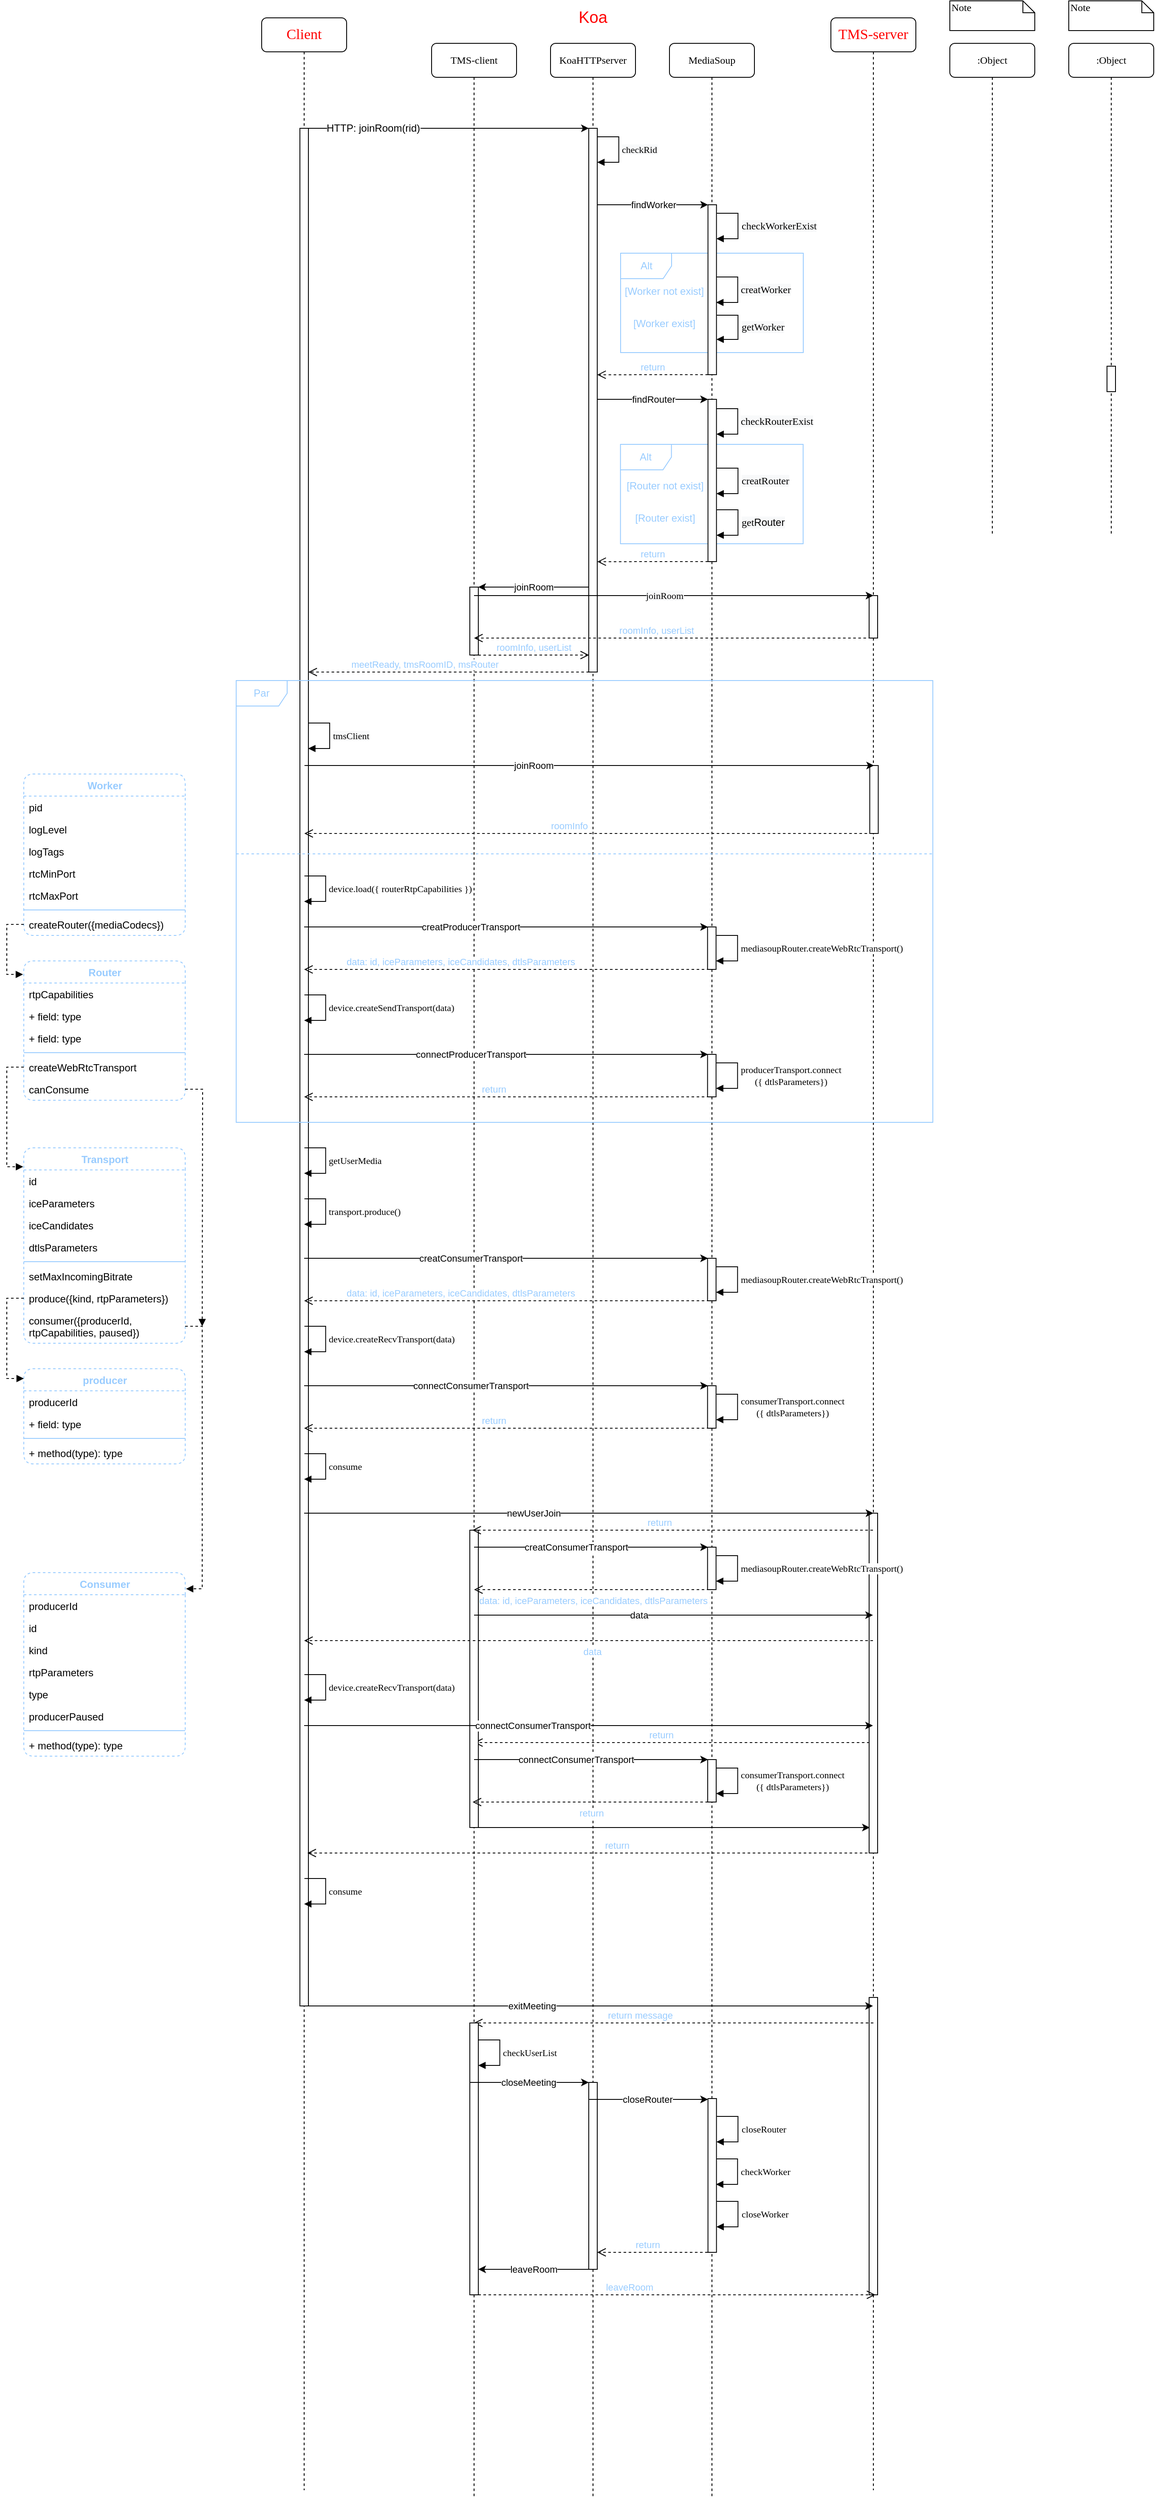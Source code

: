 <mxfile version="13.6.5" type="github">
  <diagram name="Page-1" id="13e1069c-82ec-6db2-03f1-153e76fe0fe0">
    <mxGraphModel dx="1213" dy="459" grid="1" gridSize="10" guides="1" tooltips="1" connect="1" arrows="1" fold="1" page="0" pageScale="1" pageWidth="1654" pageHeight="2336" background="#ffffff" math="0" shadow="0">
      <root>
        <mxCell id="0" />
        <mxCell id="1" parent="0" />
        <mxCell id="b2PtK0ISg53wSsYbWz4A-67" value="Alt" style="shape=umlFrame;whiteSpace=wrap;html=1;rounded=1;fillColor=none;fontColor=#99CCFF;strokeColor=#99CCFF;" vertex="1" parent="1">
          <mxGeometry x="462.5" y="357" width="215" height="117" as="geometry" />
        </mxCell>
        <mxCell id="b2PtK0ISg53wSsYbWz4A-2" value="TMS-client" style="shape=umlLifeline;perimeter=lifelinePerimeter;whiteSpace=wrap;html=1;container=1;collapsible=0;recursiveResize=0;outlineConnect=0;rounded=1;shadow=0;comic=0;labelBackgroundColor=none;strokeWidth=1;fontFamily=Verdana;fontSize=12;align=center;" vertex="1" parent="1">
          <mxGeometry x="240" y="110" width="100" height="2890" as="geometry" />
        </mxCell>
        <mxCell id="b2PtK0ISg53wSsYbWz4A-3" value="" style="html=1;points=[];perimeter=orthogonalPerimeter;rounded=0;shadow=0;comic=0;labelBackgroundColor=none;strokeWidth=1;fontFamily=Verdana;fontSize=12;align=center;" vertex="1" parent="b2PtK0ISg53wSsYbWz4A-2">
          <mxGeometry x="45" y="640" width="10" height="80" as="geometry" />
        </mxCell>
        <mxCell id="b2PtK0ISg53wSsYbWz4A-4" value="KoaHTTPserver" style="shape=umlLifeline;perimeter=lifelinePerimeter;whiteSpace=wrap;html=1;container=1;collapsible=0;recursiveResize=0;outlineConnect=0;rounded=1;shadow=0;comic=0;labelBackgroundColor=none;strokeWidth=1;fontFamily=Verdana;fontSize=12;align=center;" vertex="1" parent="1">
          <mxGeometry x="380" y="110" width="100" height="2890" as="geometry" />
        </mxCell>
        <mxCell id="b2PtK0ISg53wSsYbWz4A-5" value="" style="html=1;points=[];perimeter=orthogonalPerimeter;rounded=0;shadow=0;comic=0;labelBackgroundColor=none;strokeWidth=1;fontFamily=Verdana;fontSize=12;align=center;" vertex="1" parent="b2PtK0ISg53wSsYbWz4A-4">
          <mxGeometry x="45" y="100" width="10" height="640" as="geometry" />
        </mxCell>
        <mxCell id="b2PtK0ISg53wSsYbWz4A-210" value="" style="html=1;points=[];perimeter=orthogonalPerimeter;rounded=0;shadow=0;comic=0;labelBackgroundColor=none;strokeWidth=1;fontFamily=Verdana;fontSize=12;align=center;" vertex="1" parent="b2PtK0ISg53wSsYbWz4A-4">
          <mxGeometry x="45" y="2400" width="10" height="220" as="geometry" />
        </mxCell>
        <mxCell id="b2PtK0ISg53wSsYbWz4A-6" value="MediaSoup" style="shape=umlLifeline;perimeter=lifelinePerimeter;whiteSpace=wrap;html=1;container=1;collapsible=0;recursiveResize=0;outlineConnect=0;rounded=1;shadow=0;comic=0;labelBackgroundColor=none;strokeWidth=1;fontFamily=Verdana;fontSize=12;align=center;" vertex="1" parent="1">
          <mxGeometry x="520" y="110" width="100" height="2890" as="geometry" />
        </mxCell>
        <mxCell id="b2PtK0ISg53wSsYbWz4A-214" value="" style="html=1;points=[];perimeter=orthogonalPerimeter;rounded=0;shadow=0;comic=0;labelBackgroundColor=none;strokeWidth=1;fontFamily=Verdana;fontSize=12;align=center;" vertex="1" parent="b2PtK0ISg53wSsYbWz4A-6">
          <mxGeometry x="45.33" y="2419" width="10" height="181" as="geometry" />
        </mxCell>
        <mxCell id="b2PtK0ISg53wSsYbWz4A-232" value="" style="html=1;points=[];perimeter=orthogonalPerimeter;rounded=0;shadow=0;comic=0;labelBackgroundColor=none;strokeWidth=1;fontFamily=Verdana;fontSize=12;align=center;" vertex="1" parent="b2PtK0ISg53wSsYbWz4A-6">
          <mxGeometry x="45.0" y="2020" width="10" height="50" as="geometry" />
        </mxCell>
        <mxCell id="b2PtK0ISg53wSsYbWz4A-235" value="&lt;div style=&quot;text-align: center&quot;&gt;&lt;font color=&quot;#000000&quot; face=&quot;verdana&quot;&gt;&lt;span style=&quot;font-size: 11px&quot;&gt;consumerTransport.connect&lt;/span&gt;&lt;/font&gt;&lt;br&gt;&lt;/div&gt;&lt;div style=&quot;text-align: center&quot;&gt;&lt;font color=&quot;#000000&quot; face=&quot;verdana&quot;&gt;&lt;span style=&quot;font-size: 11px&quot;&gt;({ dtlsParameters})&lt;/span&gt;&lt;/font&gt;&lt;/div&gt;" style="edgeStyle=orthogonalEdgeStyle;html=1;align=left;spacingLeft=2;endArrow=block;rounded=0;fontColor=#99CCFF;" edge="1" parent="b2PtK0ISg53wSsYbWz4A-6">
          <mxGeometry x="-0.005" relative="1" as="geometry">
            <mxPoint x="55.32" y="2030" as="sourcePoint" />
            <Array as="points">
              <mxPoint x="80.32" y="2030" />
            </Array>
            <mxPoint x="55.0" y="2060" as="targetPoint" />
            <mxPoint as="offset" />
          </mxGeometry>
        </mxCell>
        <mxCell id="b2PtK0ISg53wSsYbWz4A-242" value="&lt;span style=&quot;text-align: center&quot;&gt;return&lt;/span&gt;" style="html=1;verticalAlign=bottom;endArrow=open;dashed=1;endSize=8;fontColor=#99CCFF;align=right;" edge="1" parent="b2PtK0ISg53wSsYbWz4A-6">
          <mxGeometry relative="1" as="geometry">
            <mxPoint x="241.5" y="2000" as="sourcePoint" />
            <mxPoint x="-230" y="2000" as="targetPoint" />
          </mxGeometry>
        </mxCell>
        <mxCell id="b2PtK0ISg53wSsYbWz4A-7" value="TMS-server" style="shape=umlLifeline;perimeter=lifelinePerimeter;whiteSpace=wrap;html=1;container=1;collapsible=0;recursiveResize=0;outlineConnect=0;rounded=1;shadow=0;comic=0;labelBackgroundColor=none;strokeWidth=1;fontFamily=Verdana;fontSize=17;align=center;fontColor=#FF0000;" vertex="1" parent="1">
          <mxGeometry x="710" y="80" width="100" height="2910" as="geometry" />
        </mxCell>
        <mxCell id="b2PtK0ISg53wSsYbWz4A-87" value="" style="html=1;points=[];perimeter=orthogonalPerimeter;rounded=0;shadow=0;comic=0;labelBackgroundColor=none;strokeWidth=1;fontFamily=Verdana;fontSize=12;align=center;" vertex="1" parent="b2PtK0ISg53wSsYbWz4A-7">
          <mxGeometry x="45" y="680" width="10" height="50" as="geometry" />
        </mxCell>
        <mxCell id="b2PtK0ISg53wSsYbWz4A-205" value="" style="html=1;points=[];perimeter=orthogonalPerimeter;rounded=0;shadow=0;comic=0;labelBackgroundColor=none;strokeWidth=1;fontFamily=Verdana;fontSize=12;align=center;" vertex="1" parent="b2PtK0ISg53wSsYbWz4A-7">
          <mxGeometry x="45" y="2330" width="10" height="350" as="geometry" />
        </mxCell>
        <mxCell id="b2PtK0ISg53wSsYbWz4A-8" value=":Object" style="shape=umlLifeline;perimeter=lifelinePerimeter;whiteSpace=wrap;html=1;container=1;collapsible=0;recursiveResize=0;outlineConnect=0;rounded=1;shadow=0;comic=0;labelBackgroundColor=none;strokeWidth=1;fontFamily=Verdana;fontSize=12;align=center;" vertex="1" parent="1">
          <mxGeometry x="850" y="110" width="100" height="580" as="geometry" />
        </mxCell>
        <mxCell id="b2PtK0ISg53wSsYbWz4A-9" value=":Object" style="shape=umlLifeline;perimeter=lifelinePerimeter;whiteSpace=wrap;html=1;container=1;collapsible=0;recursiveResize=0;outlineConnect=0;rounded=1;shadow=0;comic=0;labelBackgroundColor=none;strokeWidth=1;fontFamily=Verdana;fontSize=12;align=center;" vertex="1" parent="1">
          <mxGeometry x="990" y="110" width="100" height="580" as="geometry" />
        </mxCell>
        <mxCell id="b2PtK0ISg53wSsYbWz4A-10" value="Client" style="shape=umlLifeline;perimeter=lifelinePerimeter;whiteSpace=wrap;html=1;container=1;collapsible=0;recursiveResize=0;outlineConnect=0;rounded=1;shadow=0;comic=0;labelBackgroundColor=none;strokeWidth=1;fontFamily=Verdana;fontSize=17;align=center;fontColor=#FF0000;" vertex="1" parent="1">
          <mxGeometry x="40" y="80" width="100" height="2910" as="geometry" />
        </mxCell>
        <mxCell id="b2PtK0ISg53wSsYbWz4A-11" value="" style="html=1;points=[];perimeter=orthogonalPerimeter;rounded=0;shadow=0;comic=0;labelBackgroundColor=none;strokeWidth=1;fontFamily=Verdana;fontSize=12;align=center;" vertex="1" parent="b2PtK0ISg53wSsYbWz4A-10">
          <mxGeometry x="45" y="130" width="10" height="2210" as="geometry" />
        </mxCell>
        <mxCell id="b2PtK0ISg53wSsYbWz4A-12" value="" style="html=1;points=[];perimeter=orthogonalPerimeter;rounded=0;shadow=0;comic=0;labelBackgroundColor=none;strokeWidth=1;fontFamily=Verdana;fontSize=12;align=center;" vertex="1" parent="1">
          <mxGeometry x="565.33" y="300" width="10" height="200" as="geometry" />
        </mxCell>
        <mxCell id="b2PtK0ISg53wSsYbWz4A-15" value="" style="html=1;points=[];perimeter=orthogonalPerimeter;rounded=0;shadow=0;comic=0;labelBackgroundColor=none;strokeColor=#000000;strokeWidth=1;fillColor=#FFFFFF;fontFamily=Verdana;fontSize=12;fontColor=#000000;align=center;" vertex="1" parent="1">
          <mxGeometry x="1035" y="490" width="10" height="30" as="geometry" />
        </mxCell>
        <mxCell id="b2PtK0ISg53wSsYbWz4A-21" value="Note" style="shape=note;whiteSpace=wrap;html=1;size=14;verticalAlign=top;align=left;spacingTop=-6;rounded=0;shadow=0;comic=0;labelBackgroundColor=none;strokeWidth=1;fontFamily=Verdana;fontSize=12" vertex="1" parent="1">
          <mxGeometry x="850" y="60" width="100" height="35" as="geometry" />
        </mxCell>
        <mxCell id="b2PtK0ISg53wSsYbWz4A-22" value="Note" style="shape=note;whiteSpace=wrap;html=1;size=14;verticalAlign=top;align=left;spacingTop=-6;rounded=0;shadow=0;comic=0;labelBackgroundColor=none;strokeWidth=1;fontFamily=Verdana;fontSize=12" vertex="1" parent="1">
          <mxGeometry x="990" y="60" width="100" height="35" as="geometry" />
        </mxCell>
        <mxCell id="b2PtK0ISg53wSsYbWz4A-23" value="Koa" style="text;html=1;strokeColor=none;fillColor=none;align=center;verticalAlign=middle;whiteSpace=wrap;rounded=0;fontSize=19;fontColor=#FF0000;" vertex="1" parent="1">
          <mxGeometry x="395" y="60" width="70" height="40" as="geometry" />
        </mxCell>
        <mxCell id="b2PtK0ISg53wSsYbWz4A-24" value="" style="endArrow=classic;html=1;fontSize=17;fontColor=#FF0000;entryX=0;entryY=0;entryDx=0;entryDy=0;entryPerimeter=0;" edge="1" parent="1">
          <mxGeometry width="50" height="50" relative="1" as="geometry">
            <mxPoint x="89.667" y="210" as="sourcePoint" />
            <mxPoint x="425" y="210" as="targetPoint" />
          </mxGeometry>
        </mxCell>
        <mxCell id="b2PtK0ISg53wSsYbWz4A-25" value="HTTP: joinRoom(rid)" style="edgeLabel;html=1;align=center;verticalAlign=middle;resizable=0;points=[];fontSize=12;" vertex="1" connectable="0" parent="b2PtK0ISg53wSsYbWz4A-24">
          <mxGeometry x="-0.064" relative="1" as="geometry">
            <mxPoint x="-76.33" as="offset" />
          </mxGeometry>
        </mxCell>
        <mxCell id="b2PtK0ISg53wSsYbWz4A-26" value="" style="endArrow=classic;html=1;entryX=0;entryY=0;entryDx=0;entryDy=0;entryPerimeter=0;" edge="1" parent="1" target="b2PtK0ISg53wSsYbWz4A-12">
          <mxGeometry width="50" height="50" relative="1" as="geometry">
            <mxPoint x="435.33" y="300" as="sourcePoint" />
            <mxPoint x="510.33" y="300" as="targetPoint" />
          </mxGeometry>
        </mxCell>
        <mxCell id="b2PtK0ISg53wSsYbWz4A-27" value="findWorker" style="edgeLabel;html=1;align=center;verticalAlign=middle;resizable=0;points=[];" vertex="1" connectable="0" parent="b2PtK0ISg53wSsYbWz4A-26">
          <mxGeometry x="-0.244" y="-1" relative="1" as="geometry">
            <mxPoint x="16.01" y="-1" as="offset" />
          </mxGeometry>
        </mxCell>
        <mxCell id="b2PtK0ISg53wSsYbWz4A-42" value="return" style="html=1;verticalAlign=bottom;endArrow=open;dashed=1;endSize=8;fontColor=#99CCFF;entryX=0.967;entryY=0.947;entryDx=0;entryDy=0;entryPerimeter=0;" edge="1" parent="1">
          <mxGeometry x="-0.003" relative="1" as="geometry">
            <mxPoint x="565.33" y="500" as="sourcePoint" />
            <mxPoint x="435.0" y="500.09" as="targetPoint" />
            <mxPoint as="offset" />
          </mxGeometry>
        </mxCell>
        <mxCell id="b2PtK0ISg53wSsYbWz4A-45" value="Alt" style="shape=umlFrame;whiteSpace=wrap;html=1;rounded=1;fillColor=none;fontColor=#99CCFF;strokeColor=#99CCFF;" vertex="1" parent="1">
          <mxGeometry x="462.33" y="582" width="215" height="117" as="geometry" />
        </mxCell>
        <mxCell id="b2PtK0ISg53wSsYbWz4A-47" value="[Router not exist]" style="text;html=1;strokeColor=none;fillColor=none;align=center;verticalAlign=middle;whiteSpace=wrap;rounded=0;dashed=1;dashPattern=1 4;fontColor=#99CCFF;" vertex="1" parent="1">
          <mxGeometry x="465.33" y="621" width="99.67" height="20" as="geometry" />
        </mxCell>
        <mxCell id="b2PtK0ISg53wSsYbWz4A-48" value="[Router exist]" style="text;html=1;strokeColor=none;fillColor=none;align=center;verticalAlign=middle;whiteSpace=wrap;rounded=0;dashed=1;dashPattern=1 4;fontColor=#99CCFF;" vertex="1" parent="1">
          <mxGeometry x="465.33" y="659" width="100" height="20" as="geometry" />
        </mxCell>
        <mxCell id="b2PtK0ISg53wSsYbWz4A-49" value="" style="html=1;points=[];perimeter=orthogonalPerimeter;rounded=0;shadow=0;comic=0;labelBackgroundColor=none;strokeWidth=1;fontFamily=Verdana;fontSize=12;align=center;" vertex="1" parent="1">
          <mxGeometry x="565.33" y="529" width="10" height="191" as="geometry" />
        </mxCell>
        <mxCell id="b2PtK0ISg53wSsYbWz4A-55" value="return" style="html=1;verticalAlign=bottom;endArrow=open;dashed=1;endSize=8;fontColor=#99CCFF;entryX=0.967;entryY=0.947;entryDx=0;entryDy=0;entryPerimeter=0;" edge="1" parent="1">
          <mxGeometry x="-0.003" relative="1" as="geometry">
            <mxPoint x="565.47" y="720" as="sourcePoint" />
            <mxPoint x="435.14" y="720.09" as="targetPoint" />
            <mxPoint as="offset" />
          </mxGeometry>
        </mxCell>
        <mxCell id="b2PtK0ISg53wSsYbWz4A-58" value="&lt;span style=&quot;color: rgb(0 , 0 , 0) ; font-family: &amp;#34;verdana&amp;#34; ; font-size: 12px ; text-align: center ; background-color: rgb(248 , 249 , 250)&quot;&gt;checkWorkerExist&lt;/span&gt;" style="edgeStyle=orthogonalEdgeStyle;html=1;align=left;spacingLeft=2;endArrow=block;rounded=0;fontColor=#99CCFF;" edge="1" parent="1">
          <mxGeometry x="-0.005" relative="1" as="geometry">
            <mxPoint x="575.66" y="310" as="sourcePoint" />
            <Array as="points">
              <mxPoint x="600.66" y="310" />
            </Array>
            <mxPoint x="575.33" y="340" as="targetPoint" />
            <mxPoint as="offset" />
          </mxGeometry>
        </mxCell>
        <mxCell id="b2PtK0ISg53wSsYbWz4A-61" value="&lt;span style=&quot;color: rgb(0 , 0 , 0) ; font-family: &amp;#34;verdana&amp;#34; ; font-size: 12px ; text-align: center ; background-color: rgb(248 , 249 , 250)&quot;&gt;checkRouterExist&lt;/span&gt;" style="edgeStyle=orthogonalEdgeStyle;html=1;align=left;spacingLeft=2;endArrow=block;rounded=0;fontColor=#99CCFF;" edge="1" parent="1">
          <mxGeometry x="-0.005" relative="1" as="geometry">
            <mxPoint x="575.33" y="540" as="sourcePoint" />
            <Array as="points">
              <mxPoint x="600.33" y="540" />
            </Array>
            <mxPoint x="575.33" y="570" as="targetPoint" />
            <mxPoint as="offset" />
          </mxGeometry>
        </mxCell>
        <mxCell id="b2PtK0ISg53wSsYbWz4A-62" value="&lt;span style=&quot;color: rgb(0 , 0 , 0) ; font-family: &amp;#34;verdana&amp;#34; ; font-size: 12px ; text-align: center ; background-color: rgb(248 , 249 , 250)&quot;&gt;creatRouter&lt;/span&gt;" style="edgeStyle=orthogonalEdgeStyle;html=1;align=left;spacingLeft=2;endArrow=block;rounded=0;fontColor=#99CCFF;" edge="1" parent="1">
          <mxGeometry x="-0.005" relative="1" as="geometry">
            <mxPoint x="575.66" y="610" as="sourcePoint" />
            <Array as="points">
              <mxPoint x="600.66" y="610" />
            </Array>
            <mxPoint x="575.33" y="640" as="targetPoint" />
            <mxPoint as="offset" />
          </mxGeometry>
        </mxCell>
        <mxCell id="b2PtK0ISg53wSsYbWz4A-63" value="&lt;span style=&quot;color: rgb(0 , 0 , 0) ; font-family: &amp;#34;verdana&amp;#34; ; font-size: 12px ; text-align: center ; background-color: rgb(248 , 249 , 250)&quot;&gt;get&lt;/span&gt;&lt;span style=&quot;color: rgb(0 , 0 , 0) ; font-size: 12px ; text-align: center ; background-color: rgb(248 , 249 , 250) ; font-family: &amp;#34;helvetica&amp;#34;&quot;&gt;Router&lt;/span&gt;" style="edgeStyle=orthogonalEdgeStyle;html=1;align=left;spacingLeft=2;endArrow=block;rounded=0;fontColor=#99CCFF;" edge="1" parent="1">
          <mxGeometry x="-0.005" relative="1" as="geometry">
            <mxPoint x="575.65" y="659" as="sourcePoint" />
            <Array as="points">
              <mxPoint x="600.65" y="659" />
            </Array>
            <mxPoint x="575.33" y="689" as="targetPoint" />
            <mxPoint as="offset" />
          </mxGeometry>
        </mxCell>
        <mxCell id="b2PtK0ISg53wSsYbWz4A-59" value="&lt;span style=&quot;color: rgb(0 , 0 , 0) ; font-family: &amp;#34;verdana&amp;#34; ; font-size: 12px ; text-align: center ; background-color: rgb(248 , 249 , 250)&quot;&gt;creatWorker&lt;/span&gt;" style="edgeStyle=orthogonalEdgeStyle;html=1;align=left;spacingLeft=2;endArrow=block;rounded=0;fontColor=#99CCFF;" edge="1" parent="1">
          <mxGeometry x="-0.005" relative="1" as="geometry">
            <mxPoint x="575.33" y="385" as="sourcePoint" />
            <Array as="points">
              <mxPoint x="600.33" y="385" />
            </Array>
            <mxPoint x="575" y="415" as="targetPoint" />
            <mxPoint as="offset" />
          </mxGeometry>
        </mxCell>
        <mxCell id="b2PtK0ISg53wSsYbWz4A-69" value="[Worker not exist]" style="text;html=1;strokeColor=none;fillColor=none;align=center;verticalAlign=middle;whiteSpace=wrap;rounded=0;dashed=1;dashPattern=1 4;fontColor=#99CCFF;" vertex="1" parent="1">
          <mxGeometry x="465.33" y="392" width="97.5" height="20" as="geometry" />
        </mxCell>
        <mxCell id="b2PtK0ISg53wSsYbWz4A-70" value="[Worker exist]" style="text;html=1;strokeColor=none;fillColor=none;align=center;verticalAlign=middle;whiteSpace=wrap;rounded=0;dashed=1;dashPattern=1 4;fontColor=#99CCFF;" vertex="1" parent="1">
          <mxGeometry x="464.08" y="430" width="100" height="20" as="geometry" />
        </mxCell>
        <mxCell id="b2PtK0ISg53wSsYbWz4A-71" value="&lt;span style=&quot;color: rgb(0 , 0 , 0) ; font-family: &amp;#34;verdana&amp;#34; ; font-size: 12px ; text-align: center ; background-color: rgb(248 , 249 , 250)&quot;&gt;getWorker&lt;/span&gt;" style="edgeStyle=orthogonalEdgeStyle;html=1;align=left;spacingLeft=2;endArrow=block;rounded=0;fontColor=#99CCFF;" edge="1" parent="1">
          <mxGeometry x="-0.005" relative="1" as="geometry">
            <mxPoint x="575.66" y="430" as="sourcePoint" />
            <Array as="points">
              <mxPoint x="600.66" y="430" />
            </Array>
            <mxPoint x="575.33" y="458.5" as="targetPoint" />
            <mxPoint as="offset" />
          </mxGeometry>
        </mxCell>
        <mxCell id="b2PtK0ISg53wSsYbWz4A-72" value="&lt;div style=&quot;text-align: center&quot;&gt;&lt;font color=&quot;#000000&quot; face=&quot;verdana&quot;&gt;&lt;span style=&quot;background-color: rgb(248 , 249 , 250)&quot;&gt;checkRid&lt;/span&gt;&lt;/font&gt;&lt;/div&gt;" style="edgeStyle=orthogonalEdgeStyle;html=1;align=left;spacingLeft=2;endArrow=block;rounded=0;fontColor=#99CCFF;" edge="1" parent="1">
          <mxGeometry x="-0.005" relative="1" as="geometry">
            <mxPoint x="435.33" y="220" as="sourcePoint" />
            <Array as="points">
              <mxPoint x="460.33" y="220" />
            </Array>
            <mxPoint x="435.0" y="250" as="targetPoint" />
            <mxPoint as="offset" />
          </mxGeometry>
        </mxCell>
        <mxCell id="b2PtK0ISg53wSsYbWz4A-75" value="" style="endArrow=classic;html=1;entryX=0;entryY=0;entryDx=0;entryDy=0;entryPerimeter=0;" edge="1" parent="1">
          <mxGeometry width="50" height="50" relative="1" as="geometry">
            <mxPoint x="425.0" y="750" as="sourcePoint" />
            <mxPoint x="295.0" y="750" as="targetPoint" />
          </mxGeometry>
        </mxCell>
        <mxCell id="b2PtK0ISg53wSsYbWz4A-76" value="joinRoom" style="edgeLabel;html=1;align=center;verticalAlign=middle;resizable=0;points=[];" vertex="1" connectable="0" parent="b2PtK0ISg53wSsYbWz4A-75">
          <mxGeometry x="-0.244" y="-1" relative="1" as="geometry">
            <mxPoint x="-15.86" y="1" as="offset" />
          </mxGeometry>
        </mxCell>
        <mxCell id="b2PtK0ISg53wSsYbWz4A-82" value="roomInfo, userList" style="html=1;verticalAlign=bottom;endArrow=open;dashed=1;endSize=8;fontColor=#99CCFF;entryX=0.967;entryY=0.947;entryDx=0;entryDy=0;entryPerimeter=0;" edge="1" parent="1">
          <mxGeometry x="-0.003" relative="1" as="geometry">
            <mxPoint x="295.0" y="830.09" as="sourcePoint" />
            <mxPoint x="425.33" y="830" as="targetPoint" />
            <mxPoint as="offset" />
          </mxGeometry>
        </mxCell>
        <mxCell id="b2PtK0ISg53wSsYbWz4A-83" value="meetReady, tmsRoomID, msRouter" style="html=1;verticalAlign=bottom;endArrow=open;dashed=1;endSize=8;fontColor=#99CCFF;align=right;exitX=0.029;exitY=1;exitDx=0;exitDy=0;exitPerimeter=0;" edge="1" parent="1">
          <mxGeometry x="-0.362" relative="1" as="geometry">
            <mxPoint x="425.29" y="850" as="sourcePoint" />
            <mxPoint x="95" y="850" as="targetPoint" />
            <mxPoint as="offset" />
          </mxGeometry>
        </mxCell>
        <mxCell id="b2PtK0ISg53wSsYbWz4A-88" value="" style="endArrow=classic;html=1;" edge="1" parent="1">
          <mxGeometry width="50" height="50" relative="1" as="geometry">
            <mxPoint x="289.997" y="760" as="sourcePoint" />
            <mxPoint x="760" y="760" as="targetPoint" />
          </mxGeometry>
        </mxCell>
        <mxCell id="b2PtK0ISg53wSsYbWz4A-89" value="&lt;span style=&quot;font-family: &amp;#34;verdana&amp;#34; ; text-align: right ; background-color: rgb(248 , 249 , 250)&quot;&gt;joinRoom&lt;/span&gt;" style="edgeLabel;html=1;align=center;verticalAlign=middle;resizable=0;points=[];" vertex="1" connectable="0" parent="b2PtK0ISg53wSsYbWz4A-88">
          <mxGeometry x="-0.244" y="-1" relative="1" as="geometry">
            <mxPoint x="46.15" y="-1" as="offset" />
          </mxGeometry>
        </mxCell>
        <mxCell id="b2PtK0ISg53wSsYbWz4A-91" value="&lt;span style=&quot;text-align: center&quot;&gt;roomInfo, userList&lt;/span&gt;" style="html=1;verticalAlign=bottom;endArrow=open;dashed=1;endSize=8;fontColor=#99CCFF;align=right;" edge="1" parent="1" target="b2PtK0ISg53wSsYbWz4A-2">
          <mxGeometry x="-0.113" relative="1" as="geometry">
            <mxPoint x="757.33" y="810" as="sourcePoint" />
            <mxPoint x="677.33" y="810" as="targetPoint" />
            <mxPoint as="offset" />
          </mxGeometry>
        </mxCell>
        <mxCell id="b2PtK0ISg53wSsYbWz4A-92" value="" style="endArrow=classic;html=1;entryX=0;entryY=0;entryDx=0;entryDy=0;entryPerimeter=0;" edge="1" parent="1">
          <mxGeometry width="50" height="50" relative="1" as="geometry">
            <mxPoint x="435.33" y="529" as="sourcePoint" />
            <mxPoint x="565.33" y="529" as="targetPoint" />
          </mxGeometry>
        </mxCell>
        <mxCell id="b2PtK0ISg53wSsYbWz4A-93" value="findRouter" style="edgeLabel;html=1;align=center;verticalAlign=middle;resizable=0;points=[];" vertex="1" connectable="0" parent="b2PtK0ISg53wSsYbWz4A-92">
          <mxGeometry x="-0.244" y="-1" relative="1" as="geometry">
            <mxPoint x="16.01" y="-1" as="offset" />
          </mxGeometry>
        </mxCell>
        <mxCell id="b2PtK0ISg53wSsYbWz4A-111" value="Par" style="shape=umlFrame;whiteSpace=wrap;html=1;rounded=1;strokeColor=#99CCFF;fillColor=none;fontColor=#99CCFF;" vertex="1" parent="1">
          <mxGeometry x="10" y="860" width="820" height="520" as="geometry" />
        </mxCell>
        <mxCell id="b2PtK0ISg53wSsYbWz4A-112" value="" style="line;strokeWidth=1;fillColor=none;align=left;verticalAlign=middle;spacingTop=-1;spacingLeft=3;spacingRight=3;rotatable=0;labelPosition=right;points=[];portConstraint=eastwest;rounded=1;fontColor=#99CCFF;html=1;strokeColor=#99CCFF;dashed=1;" vertex="1" parent="1">
          <mxGeometry x="10" y="1060" width="820" height="8" as="geometry" />
        </mxCell>
        <mxCell id="b2PtK0ISg53wSsYbWz4A-113" value="" style="html=1;points=[];perimeter=orthogonalPerimeter;rounded=0;shadow=0;comic=0;labelBackgroundColor=none;strokeWidth=1;fontFamily=Verdana;fontSize=12;align=center;" vertex="1" parent="1">
          <mxGeometry x="755.75" y="960" width="10" height="80" as="geometry" />
        </mxCell>
        <mxCell id="b2PtK0ISg53wSsYbWz4A-114" value="&lt;div style=&quot;text-align: center&quot;&gt;&lt;font color=&quot;#000000&quot; face=&quot;verdana&quot;&gt;&lt;span style=&quot;background-color: rgb(248 , 249 , 250)&quot;&gt;tmsClient&lt;/span&gt;&lt;/font&gt;&lt;/div&gt;" style="edgeStyle=orthogonalEdgeStyle;html=1;align=left;spacingLeft=2;endArrow=block;rounded=0;fontColor=#99CCFF;" edge="1" parent="1">
          <mxGeometry x="-0.005" relative="1" as="geometry">
            <mxPoint x="95.07" y="910" as="sourcePoint" />
            <Array as="points">
              <mxPoint x="120.07" y="910" />
            </Array>
            <mxPoint x="94.75" y="940" as="targetPoint" />
            <mxPoint as="offset" />
          </mxGeometry>
        </mxCell>
        <mxCell id="b2PtK0ISg53wSsYbWz4A-115" value="" style="endArrow=classic;html=1;entryX=0;entryY=0;entryDx=0;entryDy=0;entryPerimeter=0;" edge="1" parent="1">
          <mxGeometry width="50" height="50" relative="1" as="geometry">
            <mxPoint x="90.417" y="960" as="sourcePoint" />
            <mxPoint x="760.75" y="960" as="targetPoint" />
          </mxGeometry>
        </mxCell>
        <mxCell id="b2PtK0ISg53wSsYbWz4A-116" value="joinRoom" style="edgeLabel;html=1;align=center;verticalAlign=middle;resizable=0;points=[];" vertex="1" connectable="0" parent="b2PtK0ISg53wSsYbWz4A-115">
          <mxGeometry x="-0.244" y="-1" relative="1" as="geometry">
            <mxPoint x="15.83" y="-1" as="offset" />
          </mxGeometry>
        </mxCell>
        <mxCell id="b2PtK0ISg53wSsYbWz4A-117" value="&lt;span style=&quot;text-align: center&quot;&gt;roomInfo&lt;/span&gt;" style="html=1;verticalAlign=bottom;endArrow=open;dashed=1;endSize=8;fontColor=#99CCFF;align=right;" edge="1" parent="1">
          <mxGeometry relative="1" as="geometry">
            <mxPoint x="758.58" y="1040" as="sourcePoint" />
            <mxPoint x="90.25" y="1040" as="targetPoint" />
          </mxGeometry>
        </mxCell>
        <mxCell id="b2PtK0ISg53wSsYbWz4A-119" value="" style="html=1;points=[];perimeter=orthogonalPerimeter;rounded=0;shadow=0;comic=0;labelBackgroundColor=none;strokeWidth=1;fontFamily=Verdana;fontSize=12;align=center;" vertex="1" parent="1">
          <mxGeometry x="564.83" y="1150" width="10" height="50" as="geometry" />
        </mxCell>
        <mxCell id="b2PtK0ISg53wSsYbWz4A-120" value="" style="endArrow=classic;html=1;" edge="1" parent="1">
          <mxGeometry width="50" height="50" relative="1" as="geometry">
            <mxPoint x="90" y="1150" as="sourcePoint" />
            <mxPoint x="565.33" y="1150.0" as="targetPoint" />
          </mxGeometry>
        </mxCell>
        <mxCell id="b2PtK0ISg53wSsYbWz4A-121" value="creatProducerTransport" style="edgeLabel;html=1;align=center;verticalAlign=middle;resizable=0;points=[];" vertex="1" connectable="0" parent="b2PtK0ISg53wSsYbWz4A-120">
          <mxGeometry x="-0.244" y="-1" relative="1" as="geometry">
            <mxPoint x="15.83" y="-1" as="offset" />
          </mxGeometry>
        </mxCell>
        <mxCell id="b2PtK0ISg53wSsYbWz4A-122" value="&lt;div style=&quot;text-align: center&quot;&gt;&lt;span style=&quot;color: rgb(0 , 0 , 0) ; font-family: &amp;#34;verdana&amp;#34;&quot;&gt;mediasoupRouter.createWebRtcTransport()&lt;/span&gt;&lt;br&gt;&lt;/div&gt;" style="edgeStyle=orthogonalEdgeStyle;html=1;align=left;spacingLeft=2;endArrow=block;rounded=0;fontColor=#99CCFF;" edge="1" parent="1">
          <mxGeometry x="-0.005" relative="1" as="geometry">
            <mxPoint x="575.15" y="1160" as="sourcePoint" />
            <Array as="points">
              <mxPoint x="600.15" y="1160" />
            </Array>
            <mxPoint x="574.83" y="1190" as="targetPoint" />
            <mxPoint as="offset" />
          </mxGeometry>
        </mxCell>
        <mxCell id="b2PtK0ISg53wSsYbWz4A-123" value="&lt;div style=&quot;text-align: center&quot;&gt;&lt;font color=&quot;#000000&quot; face=&quot;verdana&quot;&gt;&lt;span style=&quot;font-size: 11px&quot;&gt;device.load({ routerRtpCapabilities })&lt;/span&gt;&lt;/font&gt;&lt;br&gt;&lt;/div&gt;" style="edgeStyle=orthogonalEdgeStyle;html=1;align=left;spacingLeft=2;endArrow=block;rounded=0;fontColor=#99CCFF;" edge="1" parent="1">
          <mxGeometry x="-0.005" relative="1" as="geometry">
            <mxPoint x="90.32" y="1090" as="sourcePoint" />
            <Array as="points">
              <mxPoint x="115.32" y="1090" />
            </Array>
            <mxPoint x="90" y="1120" as="targetPoint" />
            <mxPoint as="offset" />
          </mxGeometry>
        </mxCell>
        <mxCell id="b2PtK0ISg53wSsYbWz4A-124" value="&lt;span style=&quot;text-align: center&quot;&gt;data: id, iceParameters, iceCandidates, dtlsParameters&lt;br&gt;&lt;/span&gt;" style="html=1;verticalAlign=bottom;endArrow=open;dashed=1;endSize=8;fontColor=#99CCFF;align=right;" edge="1" parent="1">
          <mxGeometry x="-0.342" relative="1" as="geometry">
            <mxPoint x="567" y="1200" as="sourcePoint" />
            <mxPoint x="90" y="1200" as="targetPoint" />
            <mxPoint as="offset" />
          </mxGeometry>
        </mxCell>
        <mxCell id="b2PtK0ISg53wSsYbWz4A-125" value="" style="html=1;points=[];perimeter=orthogonalPerimeter;rounded=0;shadow=0;comic=0;labelBackgroundColor=none;strokeWidth=1;fontFamily=Verdana;fontSize=12;align=center;" vertex="1" parent="1">
          <mxGeometry x="564.83" y="1300" width="10" height="50" as="geometry" />
        </mxCell>
        <mxCell id="b2PtK0ISg53wSsYbWz4A-126" value="" style="endArrow=classic;html=1;" edge="1" parent="1">
          <mxGeometry width="50" height="50" relative="1" as="geometry">
            <mxPoint x="90" y="1300" as="sourcePoint" />
            <mxPoint x="565.33" y="1300.0" as="targetPoint" />
          </mxGeometry>
        </mxCell>
        <mxCell id="b2PtK0ISg53wSsYbWz4A-127" value="connectProducerTransport" style="edgeLabel;html=1;align=center;verticalAlign=middle;resizable=0;points=[];" vertex="1" connectable="0" parent="b2PtK0ISg53wSsYbWz4A-126">
          <mxGeometry x="-0.244" y="-1" relative="1" as="geometry">
            <mxPoint x="15.83" y="-1" as="offset" />
          </mxGeometry>
        </mxCell>
        <mxCell id="b2PtK0ISg53wSsYbWz4A-128" value="&lt;div style=&quot;text-align: center&quot;&gt;&lt;font color=&quot;#000000&quot; face=&quot;verdana&quot;&gt;&lt;span style=&quot;font-size: 11px&quot;&gt;producerTransport.connect&lt;/span&gt;&lt;/font&gt;&lt;br&gt;&lt;/div&gt;&lt;div style=&quot;text-align: center&quot;&gt;&lt;font color=&quot;#000000&quot; face=&quot;verdana&quot;&gt;&lt;span style=&quot;font-size: 11px&quot;&gt;({ dtlsParameters})&lt;/span&gt;&lt;/font&gt;&lt;/div&gt;" style="edgeStyle=orthogonalEdgeStyle;html=1;align=left;spacingLeft=2;endArrow=block;rounded=0;fontColor=#99CCFF;" edge="1" parent="1">
          <mxGeometry x="-0.005" relative="1" as="geometry">
            <mxPoint x="575.15" y="1310" as="sourcePoint" />
            <Array as="points">
              <mxPoint x="600.15" y="1310" />
            </Array>
            <mxPoint x="574.83" y="1340" as="targetPoint" />
            <mxPoint as="offset" />
          </mxGeometry>
        </mxCell>
        <mxCell id="b2PtK0ISg53wSsYbWz4A-129" value="&lt;span style=&quot;text-align: center&quot;&gt;return&lt;/span&gt;" style="html=1;verticalAlign=bottom;endArrow=open;dashed=1;endSize=8;fontColor=#99CCFF;align=right;" edge="1" parent="1">
          <mxGeometry relative="1" as="geometry">
            <mxPoint x="567.0" y="1350" as="sourcePoint" />
            <mxPoint x="90" y="1350" as="targetPoint" />
          </mxGeometry>
        </mxCell>
        <mxCell id="b2PtK0ISg53wSsYbWz4A-130" value="&lt;div style=&quot;text-align: center&quot;&gt;&lt;font color=&quot;#000000&quot; face=&quot;verdana&quot;&gt;&lt;span style=&quot;font-size: 11px&quot;&gt;device.createSendTransport(data)&lt;/span&gt;&lt;/font&gt;&lt;br&gt;&lt;/div&gt;" style="edgeStyle=orthogonalEdgeStyle;html=1;align=left;spacingLeft=2;endArrow=block;rounded=0;fontColor=#99CCFF;" edge="1" parent="1">
          <mxGeometry x="-0.005" relative="1" as="geometry">
            <mxPoint x="90.32" y="1230" as="sourcePoint" />
            <Array as="points">
              <mxPoint x="115.32" y="1230" />
            </Array>
            <mxPoint x="90.0" y="1260" as="targetPoint" />
            <mxPoint as="offset" />
          </mxGeometry>
        </mxCell>
        <mxCell id="b2PtK0ISg53wSsYbWz4A-131" value="&lt;div style=&quot;text-align: center&quot;&gt;&lt;font color=&quot;#000000&quot; face=&quot;verdana&quot;&gt;&lt;span style=&quot;font-size: 11px&quot;&gt;getUserMedia&lt;/span&gt;&lt;/font&gt;&lt;/div&gt;" style="edgeStyle=orthogonalEdgeStyle;html=1;align=left;spacingLeft=2;endArrow=block;rounded=0;fontColor=#99CCFF;" edge="1" parent="1">
          <mxGeometry x="-0.005" relative="1" as="geometry">
            <mxPoint x="90.32" y="1410" as="sourcePoint" />
            <Array as="points">
              <mxPoint x="115.32" y="1410" />
            </Array>
            <mxPoint x="90" y="1440" as="targetPoint" />
            <mxPoint as="offset" />
          </mxGeometry>
        </mxCell>
        <mxCell id="b2PtK0ISg53wSsYbWz4A-132" value="&lt;div style=&quot;text-align: center&quot;&gt;&lt;font color=&quot;#000000&quot; face=&quot;verdana&quot;&gt;&lt;span style=&quot;font-size: 11px&quot;&gt;transport.produce()&lt;/span&gt;&lt;/font&gt;&lt;br&gt;&lt;/div&gt;" style="edgeStyle=orthogonalEdgeStyle;html=1;align=left;spacingLeft=2;endArrow=block;rounded=0;fontColor=#99CCFF;" edge="1" parent="1">
          <mxGeometry x="-0.005" relative="1" as="geometry">
            <mxPoint x="90.32" y="1470" as="sourcePoint" />
            <Array as="points">
              <mxPoint x="115.32" y="1470" />
            </Array>
            <mxPoint x="90" y="1500" as="targetPoint" />
            <mxPoint as="offset" />
          </mxGeometry>
        </mxCell>
        <mxCell id="b2PtK0ISg53wSsYbWz4A-133" value="" style="html=1;points=[];perimeter=orthogonalPerimeter;rounded=0;shadow=0;comic=0;labelBackgroundColor=none;strokeWidth=1;fontFamily=Verdana;fontSize=12;align=center;" vertex="1" parent="1">
          <mxGeometry x="564.83" y="1540" width="10" height="50" as="geometry" />
        </mxCell>
        <mxCell id="b2PtK0ISg53wSsYbWz4A-134" value="" style="endArrow=classic;html=1;" edge="1" parent="1">
          <mxGeometry width="50" height="50" relative="1" as="geometry">
            <mxPoint x="90" y="1540" as="sourcePoint" />
            <mxPoint x="565.33" y="1540.0" as="targetPoint" />
          </mxGeometry>
        </mxCell>
        <mxCell id="b2PtK0ISg53wSsYbWz4A-135" value="creatConsumerTransport" style="edgeLabel;html=1;align=center;verticalAlign=middle;resizable=0;points=[];" vertex="1" connectable="0" parent="b2PtK0ISg53wSsYbWz4A-134">
          <mxGeometry x="-0.244" y="-1" relative="1" as="geometry">
            <mxPoint x="15.83" y="-1" as="offset" />
          </mxGeometry>
        </mxCell>
        <mxCell id="b2PtK0ISg53wSsYbWz4A-136" value="&lt;div style=&quot;text-align: center&quot;&gt;&lt;span style=&quot;color: rgb(0 , 0 , 0) ; font-family: &amp;#34;verdana&amp;#34;&quot;&gt;mediasoupRouter.createWebRtcTransport()&lt;/span&gt;&lt;br&gt;&lt;/div&gt;" style="edgeStyle=orthogonalEdgeStyle;html=1;align=left;spacingLeft=2;endArrow=block;rounded=0;fontColor=#99CCFF;" edge="1" parent="1">
          <mxGeometry x="-0.005" relative="1" as="geometry">
            <mxPoint x="575.15" y="1550" as="sourcePoint" />
            <Array as="points">
              <mxPoint x="600.15" y="1550" />
            </Array>
            <mxPoint x="574.83" y="1580" as="targetPoint" />
            <mxPoint as="offset" />
          </mxGeometry>
        </mxCell>
        <mxCell id="b2PtK0ISg53wSsYbWz4A-137" value="&lt;span style=&quot;text-align: center&quot;&gt;data: id, iceParameters, iceCandidates, dtlsParameters&lt;br&gt;&lt;/span&gt;" style="html=1;verticalAlign=bottom;endArrow=open;dashed=1;endSize=8;fontColor=#99CCFF;align=right;" edge="1" parent="1">
          <mxGeometry x="-0.342" relative="1" as="geometry">
            <mxPoint x="567.0" y="1590" as="sourcePoint" />
            <mxPoint x="90" y="1590" as="targetPoint" />
            <mxPoint as="offset" />
          </mxGeometry>
        </mxCell>
        <mxCell id="b2PtK0ISg53wSsYbWz4A-138" value="" style="html=1;points=[];perimeter=orthogonalPerimeter;rounded=0;shadow=0;comic=0;labelBackgroundColor=none;strokeWidth=1;fontFamily=Verdana;fontSize=12;align=center;" vertex="1" parent="1">
          <mxGeometry x="564.83" y="1690" width="10" height="50" as="geometry" />
        </mxCell>
        <mxCell id="b2PtK0ISg53wSsYbWz4A-139" value="" style="endArrow=classic;html=1;" edge="1" parent="1">
          <mxGeometry width="50" height="50" relative="1" as="geometry">
            <mxPoint x="90" y="1690" as="sourcePoint" />
            <mxPoint x="565.33" y="1690.0" as="targetPoint" />
          </mxGeometry>
        </mxCell>
        <mxCell id="b2PtK0ISg53wSsYbWz4A-140" value="connectConsumerTransport" style="edgeLabel;html=1;align=center;verticalAlign=middle;resizable=0;points=[];" vertex="1" connectable="0" parent="b2PtK0ISg53wSsYbWz4A-139">
          <mxGeometry x="-0.244" y="-1" relative="1" as="geometry">
            <mxPoint x="15.83" y="-1" as="offset" />
          </mxGeometry>
        </mxCell>
        <mxCell id="b2PtK0ISg53wSsYbWz4A-141" value="&lt;div style=&quot;text-align: center&quot;&gt;&lt;font color=&quot;#000000&quot; face=&quot;verdana&quot;&gt;&lt;span style=&quot;font-size: 11px&quot;&gt;consumerTransport.connect&lt;/span&gt;&lt;/font&gt;&lt;br&gt;&lt;/div&gt;&lt;div style=&quot;text-align: center&quot;&gt;&lt;font color=&quot;#000000&quot; face=&quot;verdana&quot;&gt;&lt;span style=&quot;font-size: 11px&quot;&gt;({ dtlsParameters})&lt;/span&gt;&lt;/font&gt;&lt;/div&gt;" style="edgeStyle=orthogonalEdgeStyle;html=1;align=left;spacingLeft=2;endArrow=block;rounded=0;fontColor=#99CCFF;" edge="1" parent="1">
          <mxGeometry x="-0.005" relative="1" as="geometry">
            <mxPoint x="575.15" y="1700" as="sourcePoint" />
            <Array as="points">
              <mxPoint x="600.15" y="1700" />
            </Array>
            <mxPoint x="574.83" y="1730" as="targetPoint" />
            <mxPoint as="offset" />
          </mxGeometry>
        </mxCell>
        <mxCell id="b2PtK0ISg53wSsYbWz4A-142" value="&lt;span style=&quot;text-align: center&quot;&gt;return&lt;/span&gt;" style="html=1;verticalAlign=bottom;endArrow=open;dashed=1;endSize=8;fontColor=#99CCFF;align=right;" edge="1" parent="1">
          <mxGeometry relative="1" as="geometry">
            <mxPoint x="567.0" y="1740" as="sourcePoint" />
            <mxPoint x="90" y="1740" as="targetPoint" />
          </mxGeometry>
        </mxCell>
        <mxCell id="b2PtK0ISg53wSsYbWz4A-143" value="&lt;div style=&quot;text-align: center&quot;&gt;&lt;font color=&quot;#000000&quot; face=&quot;verdana&quot;&gt;&lt;span style=&quot;font-size: 11px&quot;&gt;device.createRecvTransport(data)&lt;/span&gt;&lt;/font&gt;&lt;br&gt;&lt;/div&gt;" style="edgeStyle=orthogonalEdgeStyle;html=1;align=left;spacingLeft=2;endArrow=block;rounded=0;fontColor=#99CCFF;" edge="1" parent="1">
          <mxGeometry x="-0.005" relative="1" as="geometry">
            <mxPoint x="90.32" y="1620" as="sourcePoint" />
            <Array as="points">
              <mxPoint x="115.32" y="1620" />
            </Array>
            <mxPoint x="90" y="1650" as="targetPoint" />
            <mxPoint as="offset" />
          </mxGeometry>
        </mxCell>
        <mxCell id="b2PtK0ISg53wSsYbWz4A-144" value="&lt;div style=&quot;text-align: center&quot;&gt;&lt;font color=&quot;#000000&quot; face=&quot;verdana&quot;&gt;&lt;span style=&quot;font-size: 11px&quot;&gt;consume&lt;/span&gt;&lt;/font&gt;&lt;/div&gt;" style="edgeStyle=orthogonalEdgeStyle;html=1;align=left;spacingLeft=2;endArrow=block;rounded=0;fontColor=#99CCFF;" edge="1" parent="1">
          <mxGeometry x="-0.005" relative="1" as="geometry">
            <mxPoint x="90.32" y="1770" as="sourcePoint" />
            <Array as="points">
              <mxPoint x="115.32" y="1770" />
            </Array>
            <mxPoint x="90" y="1800" as="targetPoint" />
            <mxPoint as="offset" />
          </mxGeometry>
        </mxCell>
        <mxCell id="b2PtK0ISg53wSsYbWz4A-158" value="Router" style="swimlane;fontStyle=1;align=center;verticalAlign=top;childLayout=stackLayout;horizontal=1;startSize=26;horizontalStack=0;resizeParent=1;resizeParentMax=0;resizeLast=0;collapsible=1;marginBottom=0;rounded=1;dashed=1;strokeColor=#99CCFF;fillColor=none;fontColor=#99CCFF;html=1;" vertex="1" parent="1">
          <mxGeometry x="-240" y="1190" width="190" height="164" as="geometry" />
        </mxCell>
        <mxCell id="b2PtK0ISg53wSsYbWz4A-159" value="rtpCapabilities" style="text;strokeColor=none;fillColor=none;align=left;verticalAlign=top;spacingLeft=4;spacingRight=4;overflow=hidden;rotatable=0;points=[[0,0.5],[1,0.5]];portConstraint=eastwest;" vertex="1" parent="b2PtK0ISg53wSsYbWz4A-158">
          <mxGeometry y="26" width="190" height="26" as="geometry" />
        </mxCell>
        <mxCell id="b2PtK0ISg53wSsYbWz4A-160" value="+ field: type" style="text;strokeColor=none;fillColor=none;align=left;verticalAlign=top;spacingLeft=4;spacingRight=4;overflow=hidden;rotatable=0;points=[[0,0.5],[1,0.5]];portConstraint=eastwest;" vertex="1" parent="b2PtK0ISg53wSsYbWz4A-158">
          <mxGeometry y="52" width="190" height="26" as="geometry" />
        </mxCell>
        <mxCell id="b2PtK0ISg53wSsYbWz4A-161" value="+ field: type" style="text;strokeColor=none;fillColor=none;align=left;verticalAlign=top;spacingLeft=4;spacingRight=4;overflow=hidden;rotatable=0;points=[[0,0.5],[1,0.5]];portConstraint=eastwest;" vertex="1" parent="b2PtK0ISg53wSsYbWz4A-158">
          <mxGeometry y="78" width="190" height="26" as="geometry" />
        </mxCell>
        <mxCell id="b2PtK0ISg53wSsYbWz4A-162" value="" style="line;strokeWidth=1;fillColor=none;align=left;verticalAlign=middle;spacingTop=-1;spacingLeft=3;spacingRight=3;rotatable=0;labelPosition=right;points=[];portConstraint=eastwest;strokeColor=#99CCFF;" vertex="1" parent="b2PtK0ISg53wSsYbWz4A-158">
          <mxGeometry y="104" width="190" height="8" as="geometry" />
        </mxCell>
        <mxCell id="b2PtK0ISg53wSsYbWz4A-163" value="createWebRtcTransport" style="text;strokeColor=none;fillColor=none;align=left;verticalAlign=top;spacingLeft=4;spacingRight=4;overflow=hidden;rotatable=0;points=[[0,0.5],[1,0.5]];portConstraint=eastwest;" vertex="1" parent="b2PtK0ISg53wSsYbWz4A-158">
          <mxGeometry y="112" width="190" height="26" as="geometry" />
        </mxCell>
        <mxCell id="b2PtK0ISg53wSsYbWz4A-171" value="canConsume" style="text;strokeColor=none;fillColor=none;align=left;verticalAlign=top;spacingLeft=4;spacingRight=4;overflow=hidden;rotatable=0;points=[[0,0.5],[1,0.5]];portConstraint=eastwest;" vertex="1" parent="b2PtK0ISg53wSsYbWz4A-158">
          <mxGeometry y="138" width="190" height="26" as="geometry" />
        </mxCell>
        <mxCell id="b2PtK0ISg53wSsYbWz4A-164" value="Worker" style="swimlane;fontStyle=1;align=center;verticalAlign=top;childLayout=stackLayout;horizontal=1;startSize=26;horizontalStack=0;resizeParent=1;resizeParentMax=0;resizeLast=0;collapsible=1;marginBottom=0;rounded=1;dashed=1;strokeColor=#99CCFF;fillColor=none;fontColor=#99CCFF;html=1;" vertex="1" parent="1">
          <mxGeometry x="-240" y="970" width="190" height="190" as="geometry" />
        </mxCell>
        <mxCell id="b2PtK0ISg53wSsYbWz4A-165" value="pid" style="text;strokeColor=none;fillColor=none;align=left;verticalAlign=top;spacingLeft=4;spacingRight=4;overflow=hidden;rotatable=0;points=[[0,0.5],[1,0.5]];portConstraint=eastwest;" vertex="1" parent="b2PtK0ISg53wSsYbWz4A-164">
          <mxGeometry y="26" width="190" height="26" as="geometry" />
        </mxCell>
        <mxCell id="b2PtK0ISg53wSsYbWz4A-201" value="logLevel" style="text;strokeColor=none;fillColor=none;align=left;verticalAlign=top;spacingLeft=4;spacingRight=4;overflow=hidden;rotatable=0;points=[[0,0.5],[1,0.5]];portConstraint=eastwest;" vertex="1" parent="b2PtK0ISg53wSsYbWz4A-164">
          <mxGeometry y="52" width="190" height="26" as="geometry" />
        </mxCell>
        <mxCell id="b2PtK0ISg53wSsYbWz4A-166" value="logTags" style="text;strokeColor=none;fillColor=none;align=left;verticalAlign=top;spacingLeft=4;spacingRight=4;overflow=hidden;rotatable=0;points=[[0,0.5],[1,0.5]];portConstraint=eastwest;" vertex="1" parent="b2PtK0ISg53wSsYbWz4A-164">
          <mxGeometry y="78" width="190" height="26" as="geometry" />
        </mxCell>
        <mxCell id="b2PtK0ISg53wSsYbWz4A-167" value="rtcMinPort" style="text;strokeColor=none;fillColor=none;align=left;verticalAlign=top;spacingLeft=4;spacingRight=4;overflow=hidden;rotatable=0;points=[[0,0.5],[1,0.5]];portConstraint=eastwest;" vertex="1" parent="b2PtK0ISg53wSsYbWz4A-164">
          <mxGeometry y="104" width="190" height="26" as="geometry" />
        </mxCell>
        <mxCell id="b2PtK0ISg53wSsYbWz4A-170" value="rtcMaxPort" style="text;strokeColor=none;fillColor=none;align=left;verticalAlign=top;spacingLeft=4;spacingRight=4;overflow=hidden;rotatable=0;points=[[0,0.5],[1,0.5]];portConstraint=eastwest;" vertex="1" parent="b2PtK0ISg53wSsYbWz4A-164">
          <mxGeometry y="130" width="190" height="26" as="geometry" />
        </mxCell>
        <mxCell id="b2PtK0ISg53wSsYbWz4A-168" value="" style="line;strokeWidth=1;fillColor=none;align=left;verticalAlign=middle;spacingTop=-1;spacingLeft=3;spacingRight=3;rotatable=0;labelPosition=right;points=[];portConstraint=eastwest;strokeColor=#99CCFF;" vertex="1" parent="b2PtK0ISg53wSsYbWz4A-164">
          <mxGeometry y="156" width="190" height="8" as="geometry" />
        </mxCell>
        <mxCell id="b2PtK0ISg53wSsYbWz4A-169" value="createRouter({mediaCodecs})" style="text;strokeColor=none;fillColor=none;align=left;verticalAlign=top;spacingLeft=4;spacingRight=4;overflow=hidden;rotatable=0;points=[[0,0.5],[1,0.5]];portConstraint=eastwest;" vertex="1" parent="b2PtK0ISg53wSsYbWz4A-164">
          <mxGeometry y="164" width="190" height="26" as="geometry" />
        </mxCell>
        <mxCell id="b2PtK0ISg53wSsYbWz4A-173" style="edgeStyle=orthogonalEdgeStyle;rounded=0;orthogonalLoop=1;jettySize=auto;html=1;entryX=-0.005;entryY=0.097;entryDx=0;entryDy=0;entryPerimeter=0;endArrow=block;fontColor=#99CCFF;align=left;dashed=1;" edge="1" parent="1" source="b2PtK0ISg53wSsYbWz4A-169" target="b2PtK0ISg53wSsYbWz4A-158">
          <mxGeometry relative="1" as="geometry" />
        </mxCell>
        <mxCell id="b2PtK0ISg53wSsYbWz4A-175" value="Transport" style="swimlane;fontStyle=1;align=center;verticalAlign=top;childLayout=stackLayout;horizontal=1;startSize=26;horizontalStack=0;resizeParent=1;resizeParentMax=0;resizeLast=0;collapsible=1;marginBottom=0;rounded=1;dashed=1;strokeColor=#99CCFF;fillColor=none;fontColor=#99CCFF;html=1;" vertex="1" parent="1">
          <mxGeometry x="-240" y="1410" width="190" height="230" as="geometry" />
        </mxCell>
        <mxCell id="b2PtK0ISg53wSsYbWz4A-176" value="id" style="text;strokeColor=none;fillColor=none;align=left;verticalAlign=top;spacingLeft=4;spacingRight=4;overflow=hidden;rotatable=0;points=[[0,0.5],[1,0.5]];portConstraint=eastwest;" vertex="1" parent="b2PtK0ISg53wSsYbWz4A-175">
          <mxGeometry y="26" width="190" height="26" as="geometry" />
        </mxCell>
        <mxCell id="b2PtK0ISg53wSsYbWz4A-177" value="iceParameters" style="text;strokeColor=none;fillColor=none;align=left;verticalAlign=top;spacingLeft=4;spacingRight=4;overflow=hidden;rotatable=0;points=[[0,0.5],[1,0.5]];portConstraint=eastwest;" vertex="1" parent="b2PtK0ISg53wSsYbWz4A-175">
          <mxGeometry y="52" width="190" height="26" as="geometry" />
        </mxCell>
        <mxCell id="b2PtK0ISg53wSsYbWz4A-178" value="iceCandidates" style="text;strokeColor=none;fillColor=none;align=left;verticalAlign=top;spacingLeft=4;spacingRight=4;overflow=hidden;rotatable=0;points=[[0,0.5],[1,0.5]];portConstraint=eastwest;" vertex="1" parent="b2PtK0ISg53wSsYbWz4A-175">
          <mxGeometry y="78" width="190" height="26" as="geometry" />
        </mxCell>
        <mxCell id="b2PtK0ISg53wSsYbWz4A-183" value="dtlsParameters" style="text;strokeColor=none;fillColor=none;align=left;verticalAlign=top;spacingLeft=4;spacingRight=4;overflow=hidden;rotatable=0;points=[[0,0.5],[1,0.5]];portConstraint=eastwest;" vertex="1" parent="b2PtK0ISg53wSsYbWz4A-175">
          <mxGeometry y="104" width="190" height="26" as="geometry" />
        </mxCell>
        <mxCell id="b2PtK0ISg53wSsYbWz4A-179" value="" style="line;strokeWidth=1;fillColor=none;align=left;verticalAlign=middle;spacingTop=-1;spacingLeft=3;spacingRight=3;rotatable=0;labelPosition=right;points=[];portConstraint=eastwest;strokeColor=#99CCFF;" vertex="1" parent="b2PtK0ISg53wSsYbWz4A-175">
          <mxGeometry y="130" width="190" height="8" as="geometry" />
        </mxCell>
        <mxCell id="b2PtK0ISg53wSsYbWz4A-180" value="setMaxIncomingBitrate" style="text;strokeColor=none;fillColor=none;align=left;verticalAlign=top;spacingLeft=4;spacingRight=4;overflow=hidden;rotatable=0;points=[[0,0.5],[1,0.5]];portConstraint=eastwest;" vertex="1" parent="b2PtK0ISg53wSsYbWz4A-175">
          <mxGeometry y="138" width="190" height="26" as="geometry" />
        </mxCell>
        <mxCell id="b2PtK0ISg53wSsYbWz4A-192" value="produce({kind, rtpParameters})" style="text;strokeColor=none;fillColor=none;align=left;verticalAlign=top;spacingLeft=4;spacingRight=4;overflow=hidden;rotatable=0;points=[[0,0.5],[1,0.5]];portConstraint=eastwest;" vertex="1" parent="b2PtK0ISg53wSsYbWz4A-175">
          <mxGeometry y="164" width="190" height="26" as="geometry" />
        </mxCell>
        <mxCell id="b2PtK0ISg53wSsYbWz4A-195" value="consumer({producerId, &#xa;rtpCapabilities, paused})" style="text;strokeColor=none;fillColor=none;align=left;verticalAlign=top;spacingLeft=4;spacingRight=4;overflow=hidden;rotatable=0;points=[[0,0.5],[1,0.5]];portConstraint=eastwest;" vertex="1" parent="b2PtK0ISg53wSsYbWz4A-175">
          <mxGeometry y="190" width="190" height="40" as="geometry" />
        </mxCell>
        <mxCell id="b2PtK0ISg53wSsYbWz4A-185" style="edgeStyle=orthogonalEdgeStyle;rounded=0;orthogonalLoop=1;jettySize=auto;html=1;entryX=-0.004;entryY=0.097;entryDx=0;entryDy=0;entryPerimeter=0;dashed=1;endArrow=block;fontColor=#99CCFF;align=left;" edge="1" parent="1" source="b2PtK0ISg53wSsYbWz4A-163" target="b2PtK0ISg53wSsYbWz4A-175">
          <mxGeometry relative="1" as="geometry" />
        </mxCell>
        <mxCell id="b2PtK0ISg53wSsYbWz4A-148" value="producer" style="swimlane;fontStyle=1;align=center;verticalAlign=top;childLayout=stackLayout;horizontal=1;startSize=26;horizontalStack=0;resizeParent=1;resizeParentMax=0;resizeLast=0;collapsible=1;marginBottom=0;rounded=1;dashed=1;strokeColor=#99CCFF;fillColor=none;fontColor=#99CCFF;html=1;" vertex="1" parent="1">
          <mxGeometry x="-240" y="1670" width="190" height="112" as="geometry" />
        </mxCell>
        <mxCell id="b2PtK0ISg53wSsYbWz4A-149" value="producerId" style="text;strokeColor=none;fillColor=none;align=left;verticalAlign=top;spacingLeft=4;spacingRight=4;overflow=hidden;rotatable=0;points=[[0,0.5],[1,0.5]];portConstraint=eastwest;" vertex="1" parent="b2PtK0ISg53wSsYbWz4A-148">
          <mxGeometry y="26" width="190" height="26" as="geometry" />
        </mxCell>
        <mxCell id="b2PtK0ISg53wSsYbWz4A-156" value="+ field: type" style="text;strokeColor=none;fillColor=none;align=left;verticalAlign=top;spacingLeft=4;spacingRight=4;overflow=hidden;rotatable=0;points=[[0,0.5],[1,0.5]];portConstraint=eastwest;" vertex="1" parent="b2PtK0ISg53wSsYbWz4A-148">
          <mxGeometry y="52" width="190" height="26" as="geometry" />
        </mxCell>
        <mxCell id="b2PtK0ISg53wSsYbWz4A-150" value="" style="line;strokeWidth=1;fillColor=none;align=left;verticalAlign=middle;spacingTop=-1;spacingLeft=3;spacingRight=3;rotatable=0;labelPosition=right;points=[];portConstraint=eastwest;strokeColor=#99CCFF;" vertex="1" parent="b2PtK0ISg53wSsYbWz4A-148">
          <mxGeometry y="78" width="190" height="8" as="geometry" />
        </mxCell>
        <mxCell id="b2PtK0ISg53wSsYbWz4A-151" value="+ method(type): type" style="text;strokeColor=none;fillColor=none;align=left;verticalAlign=top;spacingLeft=4;spacingRight=4;overflow=hidden;rotatable=0;points=[[0,0.5],[1,0.5]];portConstraint=eastwest;" vertex="1" parent="b2PtK0ISg53wSsYbWz4A-148">
          <mxGeometry y="86" width="190" height="26" as="geometry" />
        </mxCell>
        <mxCell id="b2PtK0ISg53wSsYbWz4A-194" style="edgeStyle=orthogonalEdgeStyle;rounded=0;orthogonalLoop=1;jettySize=auto;html=1;entryX=0;entryY=0.103;entryDx=0;entryDy=0;entryPerimeter=0;dashed=1;endArrow=block;fontColor=#99CCFF;align=left;" edge="1" parent="1" source="b2PtK0ISg53wSsYbWz4A-192" target="b2PtK0ISg53wSsYbWz4A-148">
          <mxGeometry relative="1" as="geometry" />
        </mxCell>
        <mxCell id="b2PtK0ISg53wSsYbWz4A-197" style="edgeStyle=orthogonalEdgeStyle;rounded=0;orthogonalLoop=1;jettySize=auto;html=1;dashed=1;endArrow=block;fontColor=#99CCFF;align=left;" edge="1" parent="1" source="b2PtK0ISg53wSsYbWz4A-171">
          <mxGeometry relative="1" as="geometry">
            <mxPoint x="-30" y="1620" as="targetPoint" />
          </mxGeometry>
        </mxCell>
        <mxCell id="b2PtK0ISg53wSsYbWz4A-186" value="Consumer" style="swimlane;fontStyle=1;align=center;verticalAlign=top;childLayout=stackLayout;horizontal=1;startSize=26;horizontalStack=0;resizeParent=1;resizeParentMax=0;resizeLast=0;collapsible=1;marginBottom=0;rounded=1;dashed=1;strokeColor=#99CCFF;fillColor=none;fontColor=#99CCFF;html=1;" vertex="1" parent="1">
          <mxGeometry x="-240" y="1910" width="190" height="216" as="geometry" />
        </mxCell>
        <mxCell id="b2PtK0ISg53wSsYbWz4A-187" value="producerId" style="text;strokeColor=none;fillColor=none;align=left;verticalAlign=top;spacingLeft=4;spacingRight=4;overflow=hidden;rotatable=0;points=[[0,0.5],[1,0.5]];portConstraint=eastwest;" vertex="1" parent="b2PtK0ISg53wSsYbWz4A-186">
          <mxGeometry y="26" width="190" height="26" as="geometry" />
        </mxCell>
        <mxCell id="b2PtK0ISg53wSsYbWz4A-188" value="id" style="text;strokeColor=none;fillColor=none;align=left;verticalAlign=top;spacingLeft=4;spacingRight=4;overflow=hidden;rotatable=0;points=[[0,0.5],[1,0.5]];portConstraint=eastwest;" vertex="1" parent="b2PtK0ISg53wSsYbWz4A-186">
          <mxGeometry y="52" width="190" height="26" as="geometry" />
        </mxCell>
        <mxCell id="b2PtK0ISg53wSsYbWz4A-189" value="kind" style="text;strokeColor=none;fillColor=none;align=left;verticalAlign=top;spacingLeft=4;spacingRight=4;overflow=hidden;rotatable=0;points=[[0,0.5],[1,0.5]];portConstraint=eastwest;" vertex="1" parent="b2PtK0ISg53wSsYbWz4A-186">
          <mxGeometry y="78" width="190" height="26" as="geometry" />
        </mxCell>
        <mxCell id="b2PtK0ISg53wSsYbWz4A-199" value="rtpParameters" style="text;strokeColor=none;fillColor=none;align=left;verticalAlign=top;spacingLeft=4;spacingRight=4;overflow=hidden;rotatable=0;points=[[0,0.5],[1,0.5]];portConstraint=eastwest;" vertex="1" parent="b2PtK0ISg53wSsYbWz4A-186">
          <mxGeometry y="104" width="190" height="26" as="geometry" />
        </mxCell>
        <mxCell id="b2PtK0ISg53wSsYbWz4A-198" value="type" style="text;strokeColor=none;fillColor=none;align=left;verticalAlign=top;spacingLeft=4;spacingRight=4;overflow=hidden;rotatable=0;points=[[0,0.5],[1,0.5]];portConstraint=eastwest;" vertex="1" parent="b2PtK0ISg53wSsYbWz4A-186">
          <mxGeometry y="130" width="190" height="26" as="geometry" />
        </mxCell>
        <mxCell id="b2PtK0ISg53wSsYbWz4A-157" value="producerPaused" style="text;strokeColor=none;fillColor=none;align=left;verticalAlign=top;spacingLeft=4;spacingRight=4;overflow=hidden;rotatable=0;points=[[0,0.5],[1,0.5]];portConstraint=eastwest;" vertex="1" parent="b2PtK0ISg53wSsYbWz4A-186">
          <mxGeometry y="156" width="190" height="26" as="geometry" />
        </mxCell>
        <mxCell id="b2PtK0ISg53wSsYbWz4A-190" value="" style="line;strokeWidth=1;fillColor=none;align=left;verticalAlign=middle;spacingTop=-1;spacingLeft=3;spacingRight=3;rotatable=0;labelPosition=right;points=[];portConstraint=eastwest;strokeColor=#99CCFF;" vertex="1" parent="b2PtK0ISg53wSsYbWz4A-186">
          <mxGeometry y="182" width="190" height="8" as="geometry" />
        </mxCell>
        <mxCell id="b2PtK0ISg53wSsYbWz4A-191" value="+ method(type): type" style="text;strokeColor=none;fillColor=none;align=left;verticalAlign=top;spacingLeft=4;spacingRight=4;overflow=hidden;rotatable=0;points=[[0,0.5],[1,0.5]];portConstraint=eastwest;" vertex="1" parent="b2PtK0ISg53wSsYbWz4A-186">
          <mxGeometry y="190" width="190" height="26" as="geometry" />
        </mxCell>
        <mxCell id="b2PtK0ISg53wSsYbWz4A-200" style="edgeStyle=orthogonalEdgeStyle;rounded=0;orthogonalLoop=1;jettySize=auto;html=1;exitX=1;exitY=0.5;exitDx=0;exitDy=0;entryX=1.005;entryY=0.088;entryDx=0;entryDy=0;entryPerimeter=0;dashed=1;endArrow=block;fontColor=#99CCFF;align=left;" edge="1" parent="1" source="b2PtK0ISg53wSsYbWz4A-195" target="b2PtK0ISg53wSsYbWz4A-186">
          <mxGeometry relative="1" as="geometry" />
        </mxCell>
        <mxCell id="b2PtK0ISg53wSsYbWz4A-202" value="" style="endArrow=classic;html=1;" edge="1" parent="1">
          <mxGeometry width="50" height="50" relative="1" as="geometry">
            <mxPoint x="87.5" y="2420" as="sourcePoint" />
            <mxPoint x="759.5" y="2420" as="targetPoint" />
          </mxGeometry>
        </mxCell>
        <mxCell id="b2PtK0ISg53wSsYbWz4A-203" value="exitMeeting" style="edgeLabel;html=1;align=center;verticalAlign=middle;resizable=0;points=[];" vertex="1" connectable="0" parent="b2PtK0ISg53wSsYbWz4A-202">
          <mxGeometry x="-0.244" y="-1" relative="1" as="geometry">
            <mxPoint x="15.83" y="-1" as="offset" />
          </mxGeometry>
        </mxCell>
        <mxCell id="b2PtK0ISg53wSsYbWz4A-206" value="&lt;span style=&quot;text-align: center&quot;&gt;return message&lt;/span&gt;" style="html=1;verticalAlign=bottom;endArrow=open;dashed=1;endSize=8;fontColor=#99CCFF;align=right;" edge="1" parent="1">
          <mxGeometry relative="1" as="geometry">
            <mxPoint x="760" y="2440" as="sourcePoint" />
            <mxPoint x="289.81" y="2440" as="targetPoint" />
          </mxGeometry>
        </mxCell>
        <mxCell id="b2PtK0ISg53wSsYbWz4A-207" value="" style="html=1;points=[];perimeter=orthogonalPerimeter;rounded=0;shadow=0;comic=0;labelBackgroundColor=none;strokeWidth=1;fontFamily=Verdana;fontSize=12;align=center;" vertex="1" parent="1">
          <mxGeometry x="285" y="2440" width="10" height="320" as="geometry" />
        </mxCell>
        <mxCell id="b2PtK0ISg53wSsYbWz4A-211" value="&lt;div style=&quot;text-align: center&quot;&gt;&lt;font color=&quot;#000000&quot; face=&quot;verdana&quot;&gt;checkUserList&lt;/font&gt;&lt;/div&gt;" style="edgeStyle=orthogonalEdgeStyle;html=1;align=left;spacingLeft=2;endArrow=block;rounded=0;fontColor=#99CCFF;" edge="1" parent="1">
          <mxGeometry x="-0.005" relative="1" as="geometry">
            <mxPoint x="295.32" y="2460" as="sourcePoint" />
            <Array as="points">
              <mxPoint x="320.32" y="2460" />
            </Array>
            <mxPoint x="295.0" y="2490" as="targetPoint" />
            <mxPoint as="offset" />
          </mxGeometry>
        </mxCell>
        <mxCell id="b2PtK0ISg53wSsYbWz4A-212" value="" style="endArrow=classic;html=1;" edge="1" parent="1">
          <mxGeometry width="50" height="50" relative="1" as="geometry">
            <mxPoint x="285" y="2510" as="sourcePoint" />
            <mxPoint x="425" y="2510" as="targetPoint" />
          </mxGeometry>
        </mxCell>
        <mxCell id="b2PtK0ISg53wSsYbWz4A-213" value="closeMeeting" style="edgeLabel;html=1;align=center;verticalAlign=middle;resizable=0;points=[];" vertex="1" connectable="0" parent="b2PtK0ISg53wSsYbWz4A-212">
          <mxGeometry x="-0.244" y="-1" relative="1" as="geometry">
            <mxPoint x="15.83" y="-1" as="offset" />
          </mxGeometry>
        </mxCell>
        <mxCell id="b2PtK0ISg53wSsYbWz4A-215" value="" style="endArrow=classic;html=1;" edge="1" parent="1">
          <mxGeometry width="50" height="50" relative="1" as="geometry">
            <mxPoint x="425.33" y="2530" as="sourcePoint" />
            <mxPoint x="565.33" y="2530" as="targetPoint" />
          </mxGeometry>
        </mxCell>
        <mxCell id="b2PtK0ISg53wSsYbWz4A-216" value="closeRouter" style="edgeLabel;html=1;align=center;verticalAlign=middle;resizable=0;points=[];" vertex="1" connectable="0" parent="b2PtK0ISg53wSsYbWz4A-215">
          <mxGeometry x="-0.244" y="-1" relative="1" as="geometry">
            <mxPoint x="15.83" y="-1" as="offset" />
          </mxGeometry>
        </mxCell>
        <mxCell id="b2PtK0ISg53wSsYbWz4A-217" value="&lt;div style=&quot;text-align: center&quot;&gt;&lt;font color=&quot;#000000&quot; face=&quot;verdana&quot;&gt;closeRouter&lt;/font&gt;&lt;/div&gt;" style="edgeStyle=orthogonalEdgeStyle;html=1;align=left;spacingLeft=2;endArrow=block;rounded=0;fontColor=#99CCFF;" edge="1" parent="1">
          <mxGeometry x="-0.005" relative="1" as="geometry">
            <mxPoint x="575.65" y="2550" as="sourcePoint" />
            <Array as="points">
              <mxPoint x="600.65" y="2550" />
            </Array>
            <mxPoint x="575.33" y="2580" as="targetPoint" />
            <mxPoint as="offset" />
          </mxGeometry>
        </mxCell>
        <mxCell id="b2PtK0ISg53wSsYbWz4A-218" value="&lt;div style=&quot;text-align: center&quot;&gt;&lt;font color=&quot;#000000&quot; face=&quot;verdana&quot;&gt;checkWorker&lt;/font&gt;&lt;/div&gt;" style="edgeStyle=orthogonalEdgeStyle;html=1;align=left;spacingLeft=2;endArrow=block;rounded=0;fontColor=#99CCFF;" edge="1" parent="1">
          <mxGeometry x="-0.005" relative="1" as="geometry">
            <mxPoint x="575.15" y="2600" as="sourcePoint" />
            <Array as="points">
              <mxPoint x="600.15" y="2600" />
            </Array>
            <mxPoint x="574.83" y="2630" as="targetPoint" />
            <mxPoint as="offset" />
          </mxGeometry>
        </mxCell>
        <mxCell id="b2PtK0ISg53wSsYbWz4A-219" value="&lt;div style=&quot;text-align: center&quot;&gt;&lt;font color=&quot;#000000&quot; face=&quot;verdana&quot;&gt;closeWorker&lt;/font&gt;&lt;/div&gt;" style="edgeStyle=orthogonalEdgeStyle;html=1;align=left;spacingLeft=2;endArrow=block;rounded=0;fontColor=#99CCFF;" edge="1" parent="1">
          <mxGeometry x="-0.005" relative="1" as="geometry">
            <mxPoint x="575.65" y="2650" as="sourcePoint" />
            <Array as="points">
              <mxPoint x="600.65" y="2650" />
            </Array>
            <mxPoint x="575.33" y="2680" as="targetPoint" />
            <mxPoint as="offset" />
          </mxGeometry>
        </mxCell>
        <mxCell id="b2PtK0ISg53wSsYbWz4A-220" value="&lt;span style=&quot;text-align: center&quot;&gt;return&lt;/span&gt;" style="html=1;verticalAlign=bottom;endArrow=open;dashed=1;endSize=8;fontColor=#99CCFF;align=right;" edge="1" parent="1" target="b2PtK0ISg53wSsYbWz4A-210">
          <mxGeometry x="-0.154" relative="1" as="geometry">
            <mxPoint x="565.0" y="2710" as="sourcePoint" />
            <mxPoint x="440" y="2710" as="targetPoint" />
            <mxPoint as="offset" />
          </mxGeometry>
        </mxCell>
        <mxCell id="b2PtK0ISg53wSsYbWz4A-222" value="" style="html=1;points=[];perimeter=orthogonalPerimeter;rounded=0;shadow=0;comic=0;labelBackgroundColor=none;strokeWidth=1;fontFamily=Verdana;fontSize=12;align=center;" vertex="1" parent="1">
          <mxGeometry x="755" y="1840" width="10" height="400" as="geometry" />
        </mxCell>
        <mxCell id="b2PtK0ISg53wSsYbWz4A-223" value="" style="html=1;points=[];perimeter=orthogonalPerimeter;rounded=0;shadow=0;comic=0;labelBackgroundColor=none;strokeWidth=1;fontFamily=Verdana;fontSize=12;align=center;" vertex="1" parent="1">
          <mxGeometry x="285" y="1860" width="10" height="350" as="geometry" />
        </mxCell>
        <mxCell id="b2PtK0ISg53wSsYbWz4A-224" value="" style="endArrow=classic;html=1;entryX=0.5;entryY=0;entryDx=0;entryDy=0;entryPerimeter=0;" edge="1" parent="1" source="b2PtK0ISg53wSsYbWz4A-10" target="b2PtK0ISg53wSsYbWz4A-222">
          <mxGeometry width="50" height="50" relative="1" as="geometry">
            <mxPoint x="279.67" y="1840" as="sourcePoint" />
            <mxPoint x="750" y="1840" as="targetPoint" />
          </mxGeometry>
        </mxCell>
        <mxCell id="b2PtK0ISg53wSsYbWz4A-225" value="newUserJoin" style="edgeLabel;html=1;align=center;verticalAlign=middle;resizable=0;points=[];" vertex="1" connectable="0" parent="b2PtK0ISg53wSsYbWz4A-224">
          <mxGeometry x="-0.244" y="-1" relative="1" as="geometry">
            <mxPoint x="15.83" y="-1" as="offset" />
          </mxGeometry>
        </mxCell>
        <mxCell id="b2PtK0ISg53wSsYbWz4A-226" value="&lt;span style=&quot;text-align: center&quot;&gt;return&lt;/span&gt;" style="html=1;verticalAlign=bottom;endArrow=open;dashed=1;endSize=8;fontColor=#99CCFF;align=right;" edge="1" parent="1" source="b2PtK0ISg53wSsYbWz4A-7">
          <mxGeometry relative="1" as="geometry">
            <mxPoint x="720" y="1860" as="sourcePoint" />
            <mxPoint x="288" y="1860" as="targetPoint" />
          </mxGeometry>
        </mxCell>
        <mxCell id="b2PtK0ISg53wSsYbWz4A-227" value="" style="html=1;points=[];perimeter=orthogonalPerimeter;rounded=0;shadow=0;comic=0;labelBackgroundColor=none;strokeWidth=1;fontFamily=Verdana;fontSize=12;align=center;" vertex="1" parent="1">
          <mxGeometry x="564.83" y="1880" width="10" height="50" as="geometry" />
        </mxCell>
        <mxCell id="b2PtK0ISg53wSsYbWz4A-228" value="" style="endArrow=classic;html=1;" edge="1" parent="1">
          <mxGeometry width="50" height="50" relative="1" as="geometry">
            <mxPoint x="290" y="1880" as="sourcePoint" />
            <mxPoint x="565.33" y="1880" as="targetPoint" />
          </mxGeometry>
        </mxCell>
        <mxCell id="b2PtK0ISg53wSsYbWz4A-229" value="creatConsumerTransport" style="edgeLabel;html=1;align=center;verticalAlign=middle;resizable=0;points=[];" vertex="1" connectable="0" parent="b2PtK0ISg53wSsYbWz4A-228">
          <mxGeometry x="-0.244" y="-1" relative="1" as="geometry">
            <mxPoint x="15.83" y="-1" as="offset" />
          </mxGeometry>
        </mxCell>
        <mxCell id="b2PtK0ISg53wSsYbWz4A-230" value="&lt;div style=&quot;text-align: center&quot;&gt;&lt;span style=&quot;color: rgb(0 , 0 , 0) ; font-family: &amp;#34;verdana&amp;#34;&quot;&gt;mediasoupRouter.createWebRtcTransport()&lt;/span&gt;&lt;br&gt;&lt;/div&gt;" style="edgeStyle=orthogonalEdgeStyle;html=1;align=left;spacingLeft=2;endArrow=block;rounded=0;fontColor=#99CCFF;" edge="1" parent="1">
          <mxGeometry x="-0.005" relative="1" as="geometry">
            <mxPoint x="575.15" y="1890" as="sourcePoint" />
            <Array as="points">
              <mxPoint x="600.15" y="1890" />
            </Array>
            <mxPoint x="574.83" y="1920" as="targetPoint" />
            <mxPoint as="offset" />
          </mxGeometry>
        </mxCell>
        <mxCell id="b2PtK0ISg53wSsYbWz4A-231" value="&lt;span style=&quot;&quot;&gt;data: id, iceParameters, iceCandidates, dtlsParameters&lt;br&gt;&lt;/span&gt;" style="html=1;verticalAlign=top;endArrow=open;dashed=1;endSize=8;fontColor=#99CCFF;align=center;" edge="1" parent="1">
          <mxGeometry x="-0.011" relative="1" as="geometry">
            <mxPoint x="567.0" y="1930" as="sourcePoint" />
            <mxPoint x="290" y="1930" as="targetPoint" />
            <mxPoint as="offset" />
          </mxGeometry>
        </mxCell>
        <mxCell id="b2PtK0ISg53wSsYbWz4A-233" value="" style="endArrow=classic;html=1;" edge="1" parent="1" target="b2PtK0ISg53wSsYbWz4A-7">
          <mxGeometry width="50" height="50" relative="1" as="geometry">
            <mxPoint x="90" y="2090" as="sourcePoint" />
            <mxPoint x="565.33" y="2090" as="targetPoint" />
          </mxGeometry>
        </mxCell>
        <mxCell id="b2PtK0ISg53wSsYbWz4A-234" value="connectConsumerTransport" style="edgeLabel;html=1;align=center;verticalAlign=middle;resizable=0;points=[];" vertex="1" connectable="0" parent="b2PtK0ISg53wSsYbWz4A-233">
          <mxGeometry x="-0.244" y="-1" relative="1" as="geometry">
            <mxPoint x="15.83" y="-1" as="offset" />
          </mxGeometry>
        </mxCell>
        <mxCell id="b2PtK0ISg53wSsYbWz4A-237" value="&lt;div style=&quot;text-align: center&quot;&gt;&lt;font color=&quot;#000000&quot; face=&quot;verdana&quot;&gt;&lt;span style=&quot;font-size: 11px&quot;&gt;device.createRecvTransport(data)&lt;/span&gt;&lt;/font&gt;&lt;br&gt;&lt;/div&gt;" style="edgeStyle=orthogonalEdgeStyle;html=1;align=left;spacingLeft=2;endArrow=block;rounded=0;fontColor=#99CCFF;" edge="1" parent="1">
          <mxGeometry x="-0.005" relative="1" as="geometry">
            <mxPoint x="90.32" y="2029.97" as="sourcePoint" />
            <Array as="points">
              <mxPoint x="115.32" y="2029.97" />
            </Array>
            <mxPoint x="90" y="2059.97" as="targetPoint" />
            <mxPoint as="offset" />
          </mxGeometry>
        </mxCell>
        <mxCell id="b2PtK0ISg53wSsYbWz4A-239" value="" style="endArrow=classic;html=1;" edge="1" parent="1" target="b2PtK0ISg53wSsYbWz4A-7">
          <mxGeometry width="50" height="50" relative="1" as="geometry">
            <mxPoint x="290" y="1960" as="sourcePoint" />
            <mxPoint x="565.33" y="1960" as="targetPoint" />
          </mxGeometry>
        </mxCell>
        <mxCell id="b2PtK0ISg53wSsYbWz4A-240" value="data" style="edgeLabel;html=1;align=center;verticalAlign=middle;resizable=0;points=[];" vertex="1" connectable="0" parent="b2PtK0ISg53wSsYbWz4A-239">
          <mxGeometry x="-0.244" y="-1" relative="1" as="geometry">
            <mxPoint x="15.83" y="-1" as="offset" />
          </mxGeometry>
        </mxCell>
        <mxCell id="b2PtK0ISg53wSsYbWz4A-241" value="&lt;span&gt;data&lt;br&gt;&lt;/span&gt;" style="html=1;verticalAlign=top;endArrow=open;dashed=1;endSize=8;fontColor=#99CCFF;align=center;" edge="1" parent="1" source="b2PtK0ISg53wSsYbWz4A-7">
          <mxGeometry x="-0.011" relative="1" as="geometry">
            <mxPoint x="653.83" y="1990" as="sourcePoint" />
            <mxPoint x="90" y="1990" as="targetPoint" />
            <mxPoint as="offset" />
          </mxGeometry>
        </mxCell>
        <mxCell id="b2PtK0ISg53wSsYbWz4A-243" value="" style="endArrow=classic;html=1;" edge="1" parent="1">
          <mxGeometry width="50" height="50" relative="1" as="geometry">
            <mxPoint x="290" y="2130" as="sourcePoint" />
            <mxPoint x="565.33" y="2130" as="targetPoint" />
          </mxGeometry>
        </mxCell>
        <mxCell id="b2PtK0ISg53wSsYbWz4A-244" value="connectConsumerTransport" style="edgeLabel;html=1;align=center;verticalAlign=middle;resizable=0;points=[];" vertex="1" connectable="0" parent="b2PtK0ISg53wSsYbWz4A-243">
          <mxGeometry x="-0.244" y="-1" relative="1" as="geometry">
            <mxPoint x="15.83" y="-1" as="offset" />
          </mxGeometry>
        </mxCell>
        <mxCell id="b2PtK0ISg53wSsYbWz4A-245" value="&lt;span&gt;return&lt;br&gt;&lt;/span&gt;" style="html=1;verticalAlign=top;endArrow=open;dashed=1;endSize=8;fontColor=#99CCFF;align=center;" edge="1" parent="1">
          <mxGeometry x="-0.011" relative="1" as="geometry">
            <mxPoint x="565.33" y="2180" as="sourcePoint" />
            <mxPoint x="288.33" y="2180" as="targetPoint" />
            <mxPoint as="offset" />
          </mxGeometry>
        </mxCell>
        <mxCell id="b2PtK0ISg53wSsYbWz4A-236" value="&lt;span style=&quot;text-align: center&quot;&gt;return&lt;/span&gt;" style="html=1;verticalAlign=bottom;endArrow=open;dashed=1;endSize=8;fontColor=#99CCFF;align=right;" edge="1" parent="1">
          <mxGeometry x="-0.132" relative="1" as="geometry">
            <mxPoint x="765" y="2240" as="sourcePoint" />
            <mxPoint x="93.83" y="2240" as="targetPoint" />
            <mxPoint as="offset" />
          </mxGeometry>
        </mxCell>
        <mxCell id="b2PtK0ISg53wSsYbWz4A-246" value="" style="endArrow=classic;html=1;" edge="1" parent="1">
          <mxGeometry width="50" height="50" relative="1" as="geometry">
            <mxPoint x="286.25" y="2210" as="sourcePoint" />
            <mxPoint x="755.75" y="2210" as="targetPoint" />
          </mxGeometry>
        </mxCell>
        <mxCell id="b2PtK0ISg53wSsYbWz4A-238" value="&lt;div style=&quot;text-align: center&quot;&gt;&lt;font color=&quot;#000000&quot; face=&quot;verdana&quot;&gt;&lt;span style=&quot;font-size: 11px&quot;&gt;consume&lt;/span&gt;&lt;/font&gt;&lt;/div&gt;" style="edgeStyle=orthogonalEdgeStyle;html=1;align=left;spacingLeft=2;endArrow=block;rounded=0;fontColor=#99CCFF;" edge="1" parent="1">
          <mxGeometry x="-0.005" relative="1" as="geometry">
            <mxPoint x="90.32" y="2270" as="sourcePoint" />
            <Array as="points">
              <mxPoint x="115.32" y="2270" />
            </Array>
            <mxPoint x="90" y="2300" as="targetPoint" />
            <mxPoint as="offset" />
          </mxGeometry>
        </mxCell>
        <mxCell id="b2PtK0ISg53wSsYbWz4A-250" value="" style="endArrow=classic;html=1;entryX=0;entryY=0;entryDx=0;entryDy=0;entryPerimeter=0;" edge="1" parent="1">
          <mxGeometry width="50" height="50" relative="1" as="geometry">
            <mxPoint x="425" y="2730" as="sourcePoint" />
            <mxPoint x="295" y="2730" as="targetPoint" />
          </mxGeometry>
        </mxCell>
        <mxCell id="b2PtK0ISg53wSsYbWz4A-251" value="leaveRoom" style="edgeLabel;html=1;align=center;verticalAlign=middle;resizable=0;points=[];" vertex="1" connectable="0" parent="b2PtK0ISg53wSsYbWz4A-250">
          <mxGeometry x="-0.244" y="-1" relative="1" as="geometry">
            <mxPoint x="-15.86" y="1" as="offset" />
          </mxGeometry>
        </mxCell>
        <mxCell id="b2PtK0ISg53wSsYbWz4A-252" value="&lt;span style=&quot;text-align: center&quot;&gt;leaveRoom&lt;/span&gt;" style="html=1;verticalAlign=bottom;endArrow=open;dashed=1;endSize=8;fontColor=#99CCFF;align=right;" edge="1" parent="1">
          <mxGeometry x="-0.113" relative="1" as="geometry">
            <mxPoint x="294.999" y="2760" as="sourcePoint" />
            <mxPoint x="762.4" y="2760" as="targetPoint" />
            <mxPoint as="offset" />
          </mxGeometry>
        </mxCell>
      </root>
    </mxGraphModel>
  </diagram>
</mxfile>
